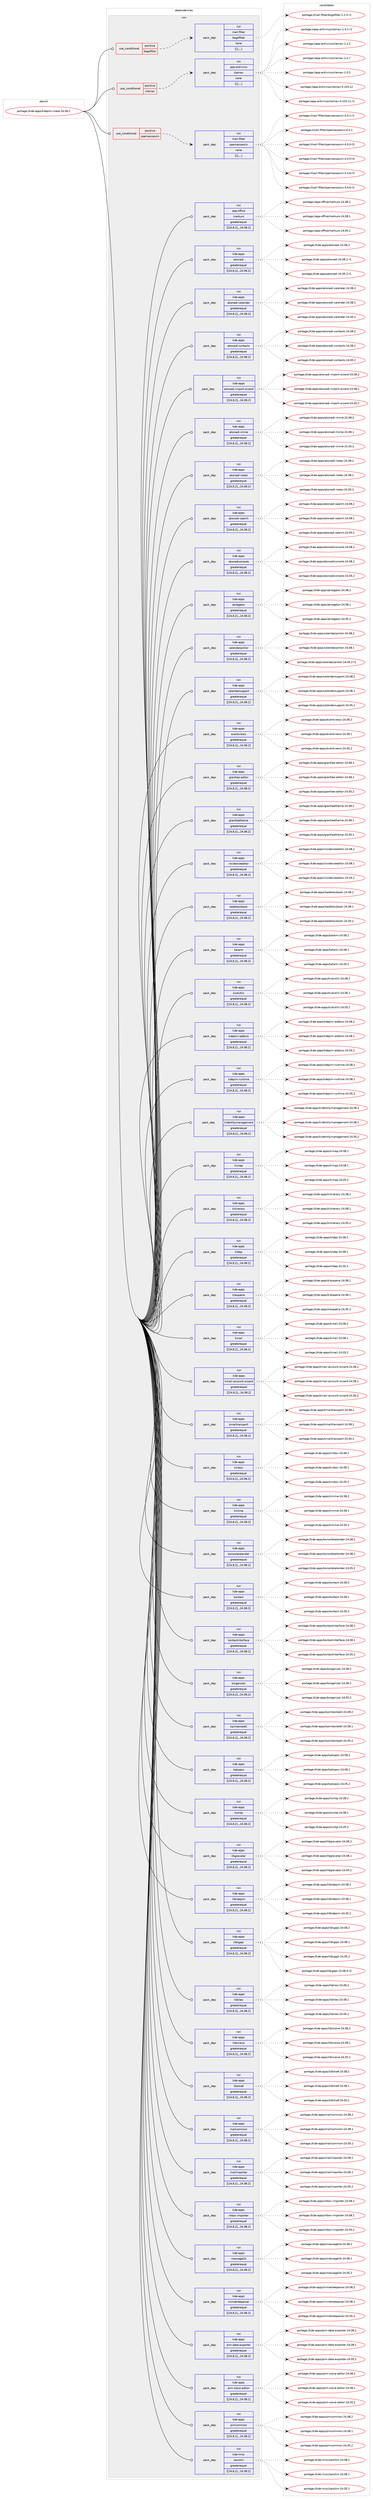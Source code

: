 digraph prolog {

# *************
# Graph options
# *************

newrank=true;
concentrate=true;
compound=true;
graph [rankdir=LR,fontname=Helvetica,fontsize=10,ranksep=1.5];#, ranksep=2.5, nodesep=0.2];
edge  [arrowhead=vee];
node  [fontname=Helvetica,fontsize=10];

# **********
# The ebuild
# **********

subgraph cluster_leftcol {
color=gray;
label=<<i>ebuild</i>>;
id [label="portage://kde-apps/kdepim-meta-24.08.2", color=red, width=4, href="../kde-apps/kdepim-meta-24.08.2.svg"];
}

# ****************
# The dependencies
# ****************

subgraph cluster_midcol {
color=gray;
label=<<i>dependencies</i>>;
subgraph cluster_compile {
fillcolor="#eeeeee";
style=filled;
label=<<i>compile</i>>;
}
subgraph cluster_compileandrun {
fillcolor="#eeeeee";
style=filled;
label=<<i>compile and run</i>>;
}
subgraph cluster_run {
fillcolor="#eeeeee";
style=filled;
label=<<i>run</i>>;
subgraph cond71996 {
dependency266192 [label=<<TABLE BORDER="0" CELLBORDER="1" CELLSPACING="0" CELLPADDING="4"><TR><TD ROWSPAN="3" CELLPADDING="10">use_conditional</TD></TR><TR><TD>positive</TD></TR><TR><TD>bogofilter</TD></TR></TABLE>>, shape=none, color=red];
subgraph pack192329 {
dependency266287 [label=<<TABLE BORDER="0" CELLBORDER="1" CELLSPACING="0" CELLPADDING="4" WIDTH="220"><TR><TD ROWSPAN="6" CELLPADDING="30">pack_dep</TD></TR><TR><TD WIDTH="110">run</TD></TR><TR><TD>mail-filter</TD></TR><TR><TD>bogofilter</TD></TR><TR><TD>none</TD></TR><TR><TD>[[],,,,]</TD></TR></TABLE>>, shape=none, color=blue];
}
dependency266192:e -> dependency266287:w [weight=20,style="dashed",arrowhead="vee"];
}
id:e -> dependency266192:w [weight=20,style="solid",arrowhead="odot"];
subgraph cond72025 {
dependency266398 [label=<<TABLE BORDER="0" CELLBORDER="1" CELLSPACING="0" CELLPADDING="4"><TR><TD ROWSPAN="3" CELLPADDING="10">use_conditional</TD></TR><TR><TD>positive</TD></TR><TR><TD>clamav</TD></TR></TABLE>>, shape=none, color=red];
subgraph pack192518 {
dependency266451 [label=<<TABLE BORDER="0" CELLBORDER="1" CELLSPACING="0" CELLPADDING="4" WIDTH="220"><TR><TD ROWSPAN="6" CELLPADDING="30">pack_dep</TD></TR><TR><TD WIDTH="110">run</TD></TR><TR><TD>app-antivirus</TD></TR><TR><TD>clamav</TD></TR><TR><TD>none</TD></TR><TR><TD>[[],,,,]</TD></TR></TABLE>>, shape=none, color=blue];
}
dependency266398:e -> dependency266451:w [weight=20,style="dashed",arrowhead="vee"];
}
id:e -> dependency266398:w [weight=20,style="solid",arrowhead="odot"];
subgraph cond72044 {
dependency266474 [label=<<TABLE BORDER="0" CELLBORDER="1" CELLSPACING="0" CELLPADDING="4"><TR><TD ROWSPAN="3" CELLPADDING="10">use_conditional</TD></TR><TR><TD>positive</TD></TR><TR><TD>spamassassin</TD></TR></TABLE>>, shape=none, color=red];
subgraph pack192560 {
dependency266517 [label=<<TABLE BORDER="0" CELLBORDER="1" CELLSPACING="0" CELLPADDING="4" WIDTH="220"><TR><TD ROWSPAN="6" CELLPADDING="30">pack_dep</TD></TR><TR><TD WIDTH="110">run</TD></TR><TR><TD>mail-filter</TD></TR><TR><TD>spamassassin</TD></TR><TR><TD>none</TD></TR><TR><TD>[[],,,,]</TD></TR></TABLE>>, shape=none, color=blue];
}
dependency266474:e -> dependency266517:w [weight=20,style="dashed",arrowhead="vee"];
}
id:e -> dependency266474:w [weight=20,style="solid",arrowhead="odot"];
subgraph pack192579 {
dependency266521 [label=<<TABLE BORDER="0" CELLBORDER="1" CELLSPACING="0" CELLPADDING="4" WIDTH="220"><TR><TD ROWSPAN="6" CELLPADDING="30">pack_dep</TD></TR><TR><TD WIDTH="110">run</TD></TR><TR><TD>app-office</TD></TR><TR><TD>merkuro</TD></TR><TR><TD>greaterequal</TD></TR><TR><TD>[[24,8,2],,,24.08.2]</TD></TR></TABLE>>, shape=none, color=blue];
}
id:e -> dependency266521:w [weight=20,style="solid",arrowhead="odot"];
subgraph pack192582 {
dependency266557 [label=<<TABLE BORDER="0" CELLBORDER="1" CELLSPACING="0" CELLPADDING="4" WIDTH="220"><TR><TD ROWSPAN="6" CELLPADDING="30">pack_dep</TD></TR><TR><TD WIDTH="110">run</TD></TR><TR><TD>kde-apps</TD></TR><TR><TD>akonadi</TD></TR><TR><TD>greaterequal</TD></TR><TR><TD>[[24,8,2],,,24.08.2]</TD></TR></TABLE>>, shape=none, color=blue];
}
id:e -> dependency266557:w [weight=20,style="solid",arrowhead="odot"];
subgraph pack192619 {
dependency266562 [label=<<TABLE BORDER="0" CELLBORDER="1" CELLSPACING="0" CELLPADDING="4" WIDTH="220"><TR><TD ROWSPAN="6" CELLPADDING="30">pack_dep</TD></TR><TR><TD WIDTH="110">run</TD></TR><TR><TD>kde-apps</TD></TR><TR><TD>akonadi-calendar</TD></TR><TR><TD>greaterequal</TD></TR><TR><TD>[[24,8,2],,,24.08.2]</TD></TR></TABLE>>, shape=none, color=blue];
}
id:e -> dependency266562:w [weight=20,style="solid",arrowhead="odot"];
subgraph pack192622 {
dependency266588 [label=<<TABLE BORDER="0" CELLBORDER="1" CELLSPACING="0" CELLPADDING="4" WIDTH="220"><TR><TD ROWSPAN="6" CELLPADDING="30">pack_dep</TD></TR><TR><TD WIDTH="110">run</TD></TR><TR><TD>kde-apps</TD></TR><TR><TD>akonadi-contacts</TD></TR><TR><TD>greaterequal</TD></TR><TR><TD>[[24,8,2],,,24.08.2]</TD></TR></TABLE>>, shape=none, color=blue];
}
id:e -> dependency266588:w [weight=20,style="solid",arrowhead="odot"];
subgraph pack192699 {
dependency266649 [label=<<TABLE BORDER="0" CELLBORDER="1" CELLSPACING="0" CELLPADDING="4" WIDTH="220"><TR><TD ROWSPAN="6" CELLPADDING="30">pack_dep</TD></TR><TR><TD WIDTH="110">run</TD></TR><TR><TD>kde-apps</TD></TR><TR><TD>akonadi-import-wizard</TD></TR><TR><TD>greaterequal</TD></TR><TR><TD>[[24,8,2],,,24.08.2]</TD></TR></TABLE>>, shape=none, color=blue];
}
id:e -> dependency266649:w [weight=20,style="solid",arrowhead="odot"];
subgraph pack192807 {
dependency266795 [label=<<TABLE BORDER="0" CELLBORDER="1" CELLSPACING="0" CELLPADDING="4" WIDTH="220"><TR><TD ROWSPAN="6" CELLPADDING="30">pack_dep</TD></TR><TR><TD WIDTH="110">run</TD></TR><TR><TD>kde-apps</TD></TR><TR><TD>akonadi-mime</TD></TR><TR><TD>greaterequal</TD></TR><TR><TD>[[24,8,2],,,24.08.2]</TD></TR></TABLE>>, shape=none, color=blue];
}
id:e -> dependency266795:w [weight=20,style="solid",arrowhead="odot"];
subgraph pack192862 {
dependency266849 [label=<<TABLE BORDER="0" CELLBORDER="1" CELLSPACING="0" CELLPADDING="4" WIDTH="220"><TR><TD ROWSPAN="6" CELLPADDING="30">pack_dep</TD></TR><TR><TD WIDTH="110">run</TD></TR><TR><TD>kde-apps</TD></TR><TR><TD>akonadi-notes</TD></TR><TR><TD>greaterequal</TD></TR><TR><TD>[[24,8,2],,,24.08.2]</TD></TR></TABLE>>, shape=none, color=blue];
}
id:e -> dependency266849:w [weight=20,style="solid",arrowhead="odot"];
subgraph pack192897 {
dependency266886 [label=<<TABLE BORDER="0" CELLBORDER="1" CELLSPACING="0" CELLPADDING="4" WIDTH="220"><TR><TD ROWSPAN="6" CELLPADDING="30">pack_dep</TD></TR><TR><TD WIDTH="110">run</TD></TR><TR><TD>kde-apps</TD></TR><TR><TD>akonadi-search</TD></TR><TR><TD>greaterequal</TD></TR><TR><TD>[[24,8,2],,,24.08.2]</TD></TR></TABLE>>, shape=none, color=blue];
}
id:e -> dependency266886:w [weight=20,style="solid",arrowhead="odot"];
subgraph pack192934 {
dependency266943 [label=<<TABLE BORDER="0" CELLBORDER="1" CELLSPACING="0" CELLPADDING="4" WIDTH="220"><TR><TD ROWSPAN="6" CELLPADDING="30">pack_dep</TD></TR><TR><TD WIDTH="110">run</TD></TR><TR><TD>kde-apps</TD></TR><TR><TD>akonadiconsole</TD></TR><TR><TD>greaterequal</TD></TR><TR><TD>[[24,8,2],,,24.08.2]</TD></TR></TABLE>>, shape=none, color=blue];
}
id:e -> dependency266943:w [weight=20,style="solid",arrowhead="odot"];
subgraph pack192986 {
dependency266980 [label=<<TABLE BORDER="0" CELLBORDER="1" CELLSPACING="0" CELLPADDING="4" WIDTH="220"><TR><TD ROWSPAN="6" CELLPADDING="30">pack_dep</TD></TR><TR><TD WIDTH="110">run</TD></TR><TR><TD>kde-apps</TD></TR><TR><TD>akregator</TD></TR><TR><TD>greaterequal</TD></TR><TR><TD>[[24,8,2],,,24.08.2]</TD></TR></TABLE>>, shape=none, color=blue];
}
id:e -> dependency266980:w [weight=20,style="solid",arrowhead="odot"];
subgraph pack193007 {
dependency266982 [label=<<TABLE BORDER="0" CELLBORDER="1" CELLSPACING="0" CELLPADDING="4" WIDTH="220"><TR><TD ROWSPAN="6" CELLPADDING="30">pack_dep</TD></TR><TR><TD WIDTH="110">run</TD></TR><TR><TD>kde-apps</TD></TR><TR><TD>calendarjanitor</TD></TR><TR><TD>greaterequal</TD></TR><TR><TD>[[24,8,2],,,24.08.2]</TD></TR></TABLE>>, shape=none, color=blue];
}
id:e -> dependency266982:w [weight=20,style="solid",arrowhead="odot"];
subgraph pack193029 {
dependency267058 [label=<<TABLE BORDER="0" CELLBORDER="1" CELLSPACING="0" CELLPADDING="4" WIDTH="220"><TR><TD ROWSPAN="6" CELLPADDING="30">pack_dep</TD></TR><TR><TD WIDTH="110">run</TD></TR><TR><TD>kde-apps</TD></TR><TR><TD>calendarsupport</TD></TR><TR><TD>greaterequal</TD></TR><TR><TD>[[24,8,2],,,24.08.2]</TD></TR></TABLE>>, shape=none, color=blue];
}
id:e -> dependency267058:w [weight=20,style="solid",arrowhead="odot"];
subgraph pack193079 {
dependency267078 [label=<<TABLE BORDER="0" CELLBORDER="1" CELLSPACING="0" CELLPADDING="4" WIDTH="220"><TR><TD ROWSPAN="6" CELLPADDING="30">pack_dep</TD></TR><TR><TD WIDTH="110">run</TD></TR><TR><TD>kde-apps</TD></TR><TR><TD>eventviews</TD></TR><TR><TD>greaterequal</TD></TR><TR><TD>[[24,8,2],,,24.08.2]</TD></TR></TABLE>>, shape=none, color=blue];
}
id:e -> dependency267078:w [weight=20,style="solid",arrowhead="odot"];
subgraph pack193148 {
dependency267174 [label=<<TABLE BORDER="0" CELLBORDER="1" CELLSPACING="0" CELLPADDING="4" WIDTH="220"><TR><TD ROWSPAN="6" CELLPADDING="30">pack_dep</TD></TR><TR><TD WIDTH="110">run</TD></TR><TR><TD>kde-apps</TD></TR><TR><TD>grantlee-editor</TD></TR><TR><TD>greaterequal</TD></TR><TR><TD>[[24,8,2],,,24.08.2]</TD></TR></TABLE>>, shape=none, color=blue];
}
id:e -> dependency267174:w [weight=20,style="solid",arrowhead="odot"];
subgraph pack193191 {
dependency267180 [label=<<TABLE BORDER="0" CELLBORDER="1" CELLSPACING="0" CELLPADDING="4" WIDTH="220"><TR><TD ROWSPAN="6" CELLPADDING="30">pack_dep</TD></TR><TR><TD WIDTH="110">run</TD></TR><TR><TD>kde-apps</TD></TR><TR><TD>grantleetheme</TD></TR><TR><TD>greaterequal</TD></TR><TR><TD>[[24,8,2],,,24.08.2]</TD></TR></TABLE>>, shape=none, color=blue];
}
id:e -> dependency267180:w [weight=20,style="solid",arrowhead="odot"];
subgraph pack193209 {
dependency267193 [label=<<TABLE BORDER="0" CELLBORDER="1" CELLSPACING="0" CELLPADDING="4" WIDTH="220"><TR><TD ROWSPAN="6" CELLPADDING="30">pack_dep</TD></TR><TR><TD WIDTH="110">run</TD></TR><TR><TD>kde-apps</TD></TR><TR><TD>incidenceeditor</TD></TR><TR><TD>greaterequal</TD></TR><TR><TD>[[24,8,2],,,24.08.2]</TD></TR></TABLE>>, shape=none, color=blue];
}
id:e -> dependency267193:w [weight=20,style="solid",arrowhead="odot"];
subgraph pack193211 {
dependency267251 [label=<<TABLE BORDER="0" CELLBORDER="1" CELLSPACING="0" CELLPADDING="4" WIDTH="220"><TR><TD ROWSPAN="6" CELLPADDING="30">pack_dep</TD></TR><TR><TD WIDTH="110">run</TD></TR><TR><TD>kde-apps</TD></TR><TR><TD>kaddressbook</TD></TR><TR><TD>greaterequal</TD></TR><TR><TD>[[24,8,2],,,24.08.2]</TD></TR></TABLE>>, shape=none, color=blue];
}
id:e -> dependency267251:w [weight=20,style="solid",arrowhead="odot"];
subgraph pack193265 {
dependency267257 [label=<<TABLE BORDER="0" CELLBORDER="1" CELLSPACING="0" CELLPADDING="4" WIDTH="220"><TR><TD ROWSPAN="6" CELLPADDING="30">pack_dep</TD></TR><TR><TD WIDTH="110">run</TD></TR><TR><TD>kde-apps</TD></TR><TR><TD>kalarm</TD></TR><TR><TD>greaterequal</TD></TR><TR><TD>[[24,8,2],,,24.08.2]</TD></TR></TABLE>>, shape=none, color=blue];
}
id:e -> dependency267257:w [weight=20,style="solid",arrowhead="odot"];
subgraph pack193292 {
dependency267308 [label=<<TABLE BORDER="0" CELLBORDER="1" CELLSPACING="0" CELLPADDING="4" WIDTH="220"><TR><TD ROWSPAN="6" CELLPADDING="30">pack_dep</TD></TR><TR><TD WIDTH="110">run</TD></TR><TR><TD>kde-apps</TD></TR><TR><TD>kcalutils</TD></TR><TR><TD>greaterequal</TD></TR><TR><TD>[[24,8,2],,,24.08.2]</TD></TR></TABLE>>, shape=none, color=blue];
}
id:e -> dependency267308:w [weight=20,style="solid",arrowhead="odot"];
subgraph pack193331 {
dependency267342 [label=<<TABLE BORDER="0" CELLBORDER="1" CELLSPACING="0" CELLPADDING="4" WIDTH="220"><TR><TD ROWSPAN="6" CELLPADDING="30">pack_dep</TD></TR><TR><TD WIDTH="110">run</TD></TR><TR><TD>kde-apps</TD></TR><TR><TD>kdepim-addons</TD></TR><TR><TD>greaterequal</TD></TR><TR><TD>[[24,8,2],,,24.08.2]</TD></TR></TABLE>>, shape=none, color=blue];
}
id:e -> dependency267342:w [weight=20,style="solid",arrowhead="odot"];
subgraph pack193346 {
dependency267348 [label=<<TABLE BORDER="0" CELLBORDER="1" CELLSPACING="0" CELLPADDING="4" WIDTH="220"><TR><TD ROWSPAN="6" CELLPADDING="30">pack_dep</TD></TR><TR><TD WIDTH="110">run</TD></TR><TR><TD>kde-apps</TD></TR><TR><TD>kdepim-runtime</TD></TR><TR><TD>greaterequal</TD></TR><TR><TD>[[24,8,2],,,24.08.2]</TD></TR></TABLE>>, shape=none, color=blue];
}
id:e -> dependency267348:w [weight=20,style="solid",arrowhead="odot"];
subgraph pack193417 {
dependency267431 [label=<<TABLE BORDER="0" CELLBORDER="1" CELLSPACING="0" CELLPADDING="4" WIDTH="220"><TR><TD ROWSPAN="6" CELLPADDING="30">pack_dep</TD></TR><TR><TD WIDTH="110">run</TD></TR><TR><TD>kde-apps</TD></TR><TR><TD>kidentitymanagement</TD></TR><TR><TD>greaterequal</TD></TR><TR><TD>[[24,8,2],,,24.08.2]</TD></TR></TABLE>>, shape=none, color=blue];
}
id:e -> dependency267431:w [weight=20,style="solid",arrowhead="odot"];
subgraph pack193440 {
dependency267455 [label=<<TABLE BORDER="0" CELLBORDER="1" CELLSPACING="0" CELLPADDING="4" WIDTH="220"><TR><TD ROWSPAN="6" CELLPADDING="30">pack_dep</TD></TR><TR><TD WIDTH="110">run</TD></TR><TR><TD>kde-apps</TD></TR><TR><TD>kimap</TD></TR><TR><TD>greaterequal</TD></TR><TR><TD>[[24,8,2],,,24.08.2]</TD></TR></TABLE>>, shape=none, color=blue];
}
id:e -> dependency267455:w [weight=20,style="solid",arrowhead="odot"];
subgraph pack193459 {
dependency267502 [label=<<TABLE BORDER="0" CELLBORDER="1" CELLSPACING="0" CELLPADDING="4" WIDTH="220"><TR><TD ROWSPAN="6" CELLPADDING="30">pack_dep</TD></TR><TR><TD WIDTH="110">run</TD></TR><TR><TD>kde-apps</TD></TR><TR><TD>kitinerary</TD></TR><TR><TD>greaterequal</TD></TR><TR><TD>[[24,8,2],,,24.08.2]</TD></TR></TABLE>>, shape=none, color=blue];
}
id:e -> dependency267502:w [weight=20,style="solid",arrowhead="odot"];
subgraph pack193504 {
dependency267508 [label=<<TABLE BORDER="0" CELLBORDER="1" CELLSPACING="0" CELLPADDING="4" WIDTH="220"><TR><TD ROWSPAN="6" CELLPADDING="30">pack_dep</TD></TR><TR><TD WIDTH="110">run</TD></TR><TR><TD>kde-apps</TD></TR><TR><TD>kldap</TD></TR><TR><TD>greaterequal</TD></TR><TR><TD>[[24,8,2],,,24.08.2]</TD></TR></TABLE>>, shape=none, color=blue];
}
id:e -> dependency267508:w [weight=20,style="solid",arrowhead="odot"];
subgraph pack193608 {
dependency267620 [label=<<TABLE BORDER="0" CELLBORDER="1" CELLSPACING="0" CELLPADDING="4" WIDTH="220"><TR><TD ROWSPAN="6" CELLPADDING="30">pack_dep</TD></TR><TR><TD WIDTH="110">run</TD></TR><TR><TD>kde-apps</TD></TR><TR><TD>kleopatra</TD></TR><TR><TD>greaterequal</TD></TR><TR><TD>[[24,8,2],,,24.08.2]</TD></TR></TABLE>>, shape=none, color=blue];
}
id:e -> dependency267620:w [weight=20,style="solid",arrowhead="odot"];
subgraph pack193631 {
dependency267646 [label=<<TABLE BORDER="0" CELLBORDER="1" CELLSPACING="0" CELLPADDING="4" WIDTH="220"><TR><TD ROWSPAN="6" CELLPADDING="30">pack_dep</TD></TR><TR><TD WIDTH="110">run</TD></TR><TR><TD>kde-apps</TD></TR><TR><TD>kmail</TD></TR><TR><TD>greaterequal</TD></TR><TR><TD>[[24,8,2],,,24.08.2]</TD></TR></TABLE>>, shape=none, color=blue];
}
id:e -> dependency267646:w [weight=20,style="solid",arrowhead="odot"];
subgraph pack193659 {
dependency267765 [label=<<TABLE BORDER="0" CELLBORDER="1" CELLSPACING="0" CELLPADDING="4" WIDTH="220"><TR><TD ROWSPAN="6" CELLPADDING="30">pack_dep</TD></TR><TR><TD WIDTH="110">run</TD></TR><TR><TD>kde-apps</TD></TR><TR><TD>kmail-account-wizard</TD></TR><TR><TD>greaterequal</TD></TR><TR><TD>[[24,8,2],,,24.08.2]</TD></TR></TABLE>>, shape=none, color=blue];
}
id:e -> dependency267765:w [weight=20,style="solid",arrowhead="odot"];
subgraph pack193770 {
dependency267792 [label=<<TABLE BORDER="0" CELLBORDER="1" CELLSPACING="0" CELLPADDING="4" WIDTH="220"><TR><TD ROWSPAN="6" CELLPADDING="30">pack_dep</TD></TR><TR><TD WIDTH="110">run</TD></TR><TR><TD>kde-apps</TD></TR><TR><TD>kmailtransport</TD></TR><TR><TD>greaterequal</TD></TR><TR><TD>[[24,8,2],,,24.08.2]</TD></TR></TABLE>>, shape=none, color=blue];
}
id:e -> dependency267792:w [weight=20,style="solid",arrowhead="odot"];
subgraph pack193802 {
dependency267863 [label=<<TABLE BORDER="0" CELLBORDER="1" CELLSPACING="0" CELLPADDING="4" WIDTH="220"><TR><TD ROWSPAN="6" CELLPADDING="30">pack_dep</TD></TR><TR><TD WIDTH="110">run</TD></TR><TR><TD>kde-apps</TD></TR><TR><TD>kmbox</TD></TR><TR><TD>greaterequal</TD></TR><TR><TD>[[24,8,2],,,24.08.2]</TD></TR></TABLE>>, shape=none, color=blue];
}
id:e -> dependency267863:w [weight=20,style="solid",arrowhead="odot"];
subgraph pack193858 {
dependency267877 [label=<<TABLE BORDER="0" CELLBORDER="1" CELLSPACING="0" CELLPADDING="4" WIDTH="220"><TR><TD ROWSPAN="6" CELLPADDING="30">pack_dep</TD></TR><TR><TD WIDTH="110">run</TD></TR><TR><TD>kde-apps</TD></TR><TR><TD>kmime</TD></TR><TR><TD>greaterequal</TD></TR><TR><TD>[[24,8,2],,,24.08.2]</TD></TR></TABLE>>, shape=none, color=blue];
}
id:e -> dependency267877:w [weight=20,style="solid",arrowhead="odot"];
subgraph pack193880 {
dependency267999 [label=<<TABLE BORDER="0" CELLBORDER="1" CELLSPACING="0" CELLPADDING="4" WIDTH="220"><TR><TD ROWSPAN="6" CELLPADDING="30">pack_dep</TD></TR><TR><TD WIDTH="110">run</TD></TR><TR><TD>kde-apps</TD></TR><TR><TD>konsolekalendar</TD></TR><TR><TD>greaterequal</TD></TR><TR><TD>[[24,8,2],,,24.08.2]</TD></TR></TABLE>>, shape=none, color=blue];
}
id:e -> dependency267999:w [weight=20,style="solid",arrowhead="odot"];
subgraph pack194015 {
dependency268041 [label=<<TABLE BORDER="0" CELLBORDER="1" CELLSPACING="0" CELLPADDING="4" WIDTH="220"><TR><TD ROWSPAN="6" CELLPADDING="30">pack_dep</TD></TR><TR><TD WIDTH="110">run</TD></TR><TR><TD>kde-apps</TD></TR><TR><TD>kontact</TD></TR><TR><TD>greaterequal</TD></TR><TR><TD>[[24,8,2],,,24.08.2]</TD></TR></TABLE>>, shape=none, color=blue];
}
id:e -> dependency268041:w [weight=20,style="solid",arrowhead="odot"];
subgraph pack194017 {
dependency268073 [label=<<TABLE BORDER="0" CELLBORDER="1" CELLSPACING="0" CELLPADDING="4" WIDTH="220"><TR><TD ROWSPAN="6" CELLPADDING="30">pack_dep</TD></TR><TR><TD WIDTH="110">run</TD></TR><TR><TD>kde-apps</TD></TR><TR><TD>kontactinterface</TD></TR><TR><TD>greaterequal</TD></TR><TR><TD>[[24,8,2],,,24.08.2]</TD></TR></TABLE>>, shape=none, color=blue];
}
id:e -> dependency268073:w [weight=20,style="solid",arrowhead="odot"];
subgraph pack194047 {
dependency268079 [label=<<TABLE BORDER="0" CELLBORDER="1" CELLSPACING="0" CELLPADDING="4" WIDTH="220"><TR><TD ROWSPAN="6" CELLPADDING="30">pack_dep</TD></TR><TR><TD WIDTH="110">run</TD></TR><TR><TD>kde-apps</TD></TR><TR><TD>korganizer</TD></TR><TR><TD>greaterequal</TD></TR><TR><TD>[[24,8,2],,,24.08.2]</TD></TR></TABLE>>, shape=none, color=blue];
}
id:e -> dependency268079:w [weight=20,style="solid",arrowhead="odot"];
subgraph pack194094 {
dependency268212 [label=<<TABLE BORDER="0" CELLBORDER="1" CELLSPACING="0" CELLPADDING="4" WIDTH="220"><TR><TD ROWSPAN="6" CELLPADDING="30">pack_dep</TD></TR><TR><TD WIDTH="110">run</TD></TR><TR><TD>kde-apps</TD></TR><TR><TD>kpimtextedit</TD></TR><TR><TD>greaterequal</TD></TR><TR><TD>[[24,8,2],,,24.08.2]</TD></TR></TABLE>>, shape=none, color=blue];
}
id:e -> dependency268212:w [weight=20,style="solid",arrowhead="odot"];
subgraph pack194216 {
dependency268257 [label=<<TABLE BORDER="0" CELLBORDER="1" CELLSPACING="0" CELLPADDING="4" WIDTH="220"><TR><TD ROWSPAN="6" CELLPADDING="30">pack_dep</TD></TR><TR><TD WIDTH="110">run</TD></TR><TR><TD>kde-apps</TD></TR><TR><TD>kpkpass</TD></TR><TR><TD>greaterequal</TD></TR><TR><TD>[[24,8,2],,,24.08.2]</TD></TR></TABLE>>, shape=none, color=blue];
}
id:e -> dependency268257:w [weight=20,style="solid",arrowhead="odot"];
subgraph pack194221 {
dependency268315 [label=<<TABLE BORDER="0" CELLBORDER="1" CELLSPACING="0" CELLPADDING="4" WIDTH="220"><TR><TD ROWSPAN="6" CELLPADDING="30">pack_dep</TD></TR><TR><TD WIDTH="110">run</TD></TR><TR><TD>kde-apps</TD></TR><TR><TD>ksmtp</TD></TR><TR><TD>greaterequal</TD></TR><TR><TD>[[24,8,2],,,24.08.2]</TD></TR></TABLE>>, shape=none, color=blue];
}
id:e -> dependency268315:w [weight=20,style="solid",arrowhead="odot"];
subgraph pack194295 {
dependency268338 [label=<<TABLE BORDER="0" CELLBORDER="1" CELLSPACING="0" CELLPADDING="4" WIDTH="220"><TR><TD ROWSPAN="6" CELLPADDING="30">pack_dep</TD></TR><TR><TD WIDTH="110">run</TD></TR><TR><TD>kde-apps</TD></TR><TR><TD>libgravatar</TD></TR><TR><TD>greaterequal</TD></TR><TR><TD>[[24,8,2],,,24.08.2]</TD></TR></TABLE>>, shape=none, color=blue];
}
id:e -> dependency268338:w [weight=20,style="solid",arrowhead="odot"];
subgraph pack194298 {
dependency268342 [label=<<TABLE BORDER="0" CELLBORDER="1" CELLSPACING="0" CELLPADDING="4" WIDTH="220"><TR><TD ROWSPAN="6" CELLPADDING="30">pack_dep</TD></TR><TR><TD WIDTH="110">run</TD></TR><TR><TD>kde-apps</TD></TR><TR><TD>libkdepim</TD></TR><TR><TD>greaterequal</TD></TR><TR><TD>[[24,8,2],,,24.08.2]</TD></TR></TABLE>>, shape=none, color=blue];
}
id:e -> dependency268342:w [weight=20,style="solid",arrowhead="odot"];
subgraph pack194301 {
dependency268362 [label=<<TABLE BORDER="0" CELLBORDER="1" CELLSPACING="0" CELLPADDING="4" WIDTH="220"><TR><TD ROWSPAN="6" CELLPADDING="30">pack_dep</TD></TR><TR><TD WIDTH="110">run</TD></TR><TR><TD>kde-apps</TD></TR><TR><TD>libkgapi</TD></TR><TR><TD>greaterequal</TD></TR><TR><TD>[[24,8,2],,,24.08.2]</TD></TR></TABLE>>, shape=none, color=blue];
}
id:e -> dependency268362:w [weight=20,style="solid",arrowhead="odot"];
subgraph pack194382 {
dependency268455 [label=<<TABLE BORDER="0" CELLBORDER="1" CELLSPACING="0" CELLPADDING="4" WIDTH="220"><TR><TD ROWSPAN="6" CELLPADDING="30">pack_dep</TD></TR><TR><TD WIDTH="110">run</TD></TR><TR><TD>kde-apps</TD></TR><TR><TD>libkleo</TD></TR><TR><TD>greaterequal</TD></TR><TR><TD>[[24,8,2],,,24.08.2]</TD></TR></TABLE>>, shape=none, color=blue];
}
id:e -> dependency268455:w [weight=20,style="solid",arrowhead="odot"];
subgraph pack194465 {
dependency268596 [label=<<TABLE BORDER="0" CELLBORDER="1" CELLSPACING="0" CELLPADDING="4" WIDTH="220"><TR><TD ROWSPAN="6" CELLPADDING="30">pack_dep</TD></TR><TR><TD WIDTH="110">run</TD></TR><TR><TD>kde-apps</TD></TR><TR><TD>libksieve</TD></TR><TR><TD>greaterequal</TD></TR><TR><TD>[[24,8,2],,,24.08.2]</TD></TR></TABLE>>, shape=none, color=blue];
}
id:e -> dependency268596:w [weight=20,style="solid",arrowhead="odot"];
subgraph pack194579 {
dependency268673 [label=<<TABLE BORDER="0" CELLBORDER="1" CELLSPACING="0" CELLPADDING="4" WIDTH="220"><TR><TD ROWSPAN="6" CELLPADDING="30">pack_dep</TD></TR><TR><TD WIDTH="110">run</TD></TR><TR><TD>kde-apps</TD></TR><TR><TD>libktnef</TD></TR><TR><TD>greaterequal</TD></TR><TR><TD>[[24,8,2],,,24.08.2]</TD></TR></TABLE>>, shape=none, color=blue];
}
id:e -> dependency268673:w [weight=20,style="solid",arrowhead="odot"];
subgraph pack194668 {
dependency268742 [label=<<TABLE BORDER="0" CELLBORDER="1" CELLSPACING="0" CELLPADDING="4" WIDTH="220"><TR><TD ROWSPAN="6" CELLPADDING="30">pack_dep</TD></TR><TR><TD WIDTH="110">run</TD></TR><TR><TD>kde-apps</TD></TR><TR><TD>mailcommon</TD></TR><TR><TD>greaterequal</TD></TR><TR><TD>[[24,8,2],,,24.08.2]</TD></TR></TABLE>>, shape=none, color=blue];
}
id:e -> dependency268742:w [weight=20,style="solid",arrowhead="odot"];
subgraph pack194672 {
dependency268762 [label=<<TABLE BORDER="0" CELLBORDER="1" CELLSPACING="0" CELLPADDING="4" WIDTH="220"><TR><TD ROWSPAN="6" CELLPADDING="30">pack_dep</TD></TR><TR><TD WIDTH="110">run</TD></TR><TR><TD>kde-apps</TD></TR><TR><TD>mailimporter</TD></TR><TR><TD>greaterequal</TD></TR><TR><TD>[[24,8,2],,,24.08.2]</TD></TR></TABLE>>, shape=none, color=blue];
}
id:e -> dependency268762:w [weight=20,style="solid",arrowhead="odot"];
subgraph pack194688 {
dependency268764 [label=<<TABLE BORDER="0" CELLBORDER="1" CELLSPACING="0" CELLPADDING="4" WIDTH="220"><TR><TD ROWSPAN="6" CELLPADDING="30">pack_dep</TD></TR><TR><TD WIDTH="110">run</TD></TR><TR><TD>kde-apps</TD></TR><TR><TD>mbox-importer</TD></TR><TR><TD>greaterequal</TD></TR><TR><TD>[[24,8,2],,,24.08.2]</TD></TR></TABLE>>, shape=none, color=blue];
}
id:e -> dependency268764:w [weight=20,style="solid",arrowhead="odot"];
subgraph pack194702 {
dependency268803 [label=<<TABLE BORDER="0" CELLBORDER="1" CELLSPACING="0" CELLPADDING="4" WIDTH="220"><TR><TD ROWSPAN="6" CELLPADDING="30">pack_dep</TD></TR><TR><TD WIDTH="110">run</TD></TR><TR><TD>kde-apps</TD></TR><TR><TD>messagelib</TD></TR><TR><TD>greaterequal</TD></TR><TR><TD>[[24,8,2],,,24.08.2]</TD></TR></TABLE>>, shape=none, color=blue];
}
id:e -> dependency268803:w [weight=20,style="solid",arrowhead="odot"];
subgraph pack194727 {
dependency268828 [label=<<TABLE BORDER="0" CELLBORDER="1" CELLSPACING="0" CELLPADDING="4" WIDTH="220"><TR><TD ROWSPAN="6" CELLPADDING="30">pack_dep</TD></TR><TR><TD WIDTH="110">run</TD></TR><TR><TD>kde-apps</TD></TR><TR><TD>mimetreeparser</TD></TR><TR><TD>greaterequal</TD></TR><TR><TD>[[24,8,2],,,24.08.2]</TD></TR></TABLE>>, shape=none, color=blue];
}
id:e -> dependency268828:w [weight=20,style="solid",arrowhead="odot"];
subgraph pack194750 {
dependency268868 [label=<<TABLE BORDER="0" CELLBORDER="1" CELLSPACING="0" CELLPADDING="4" WIDTH="220"><TR><TD ROWSPAN="6" CELLPADDING="30">pack_dep</TD></TR><TR><TD WIDTH="110">run</TD></TR><TR><TD>kde-apps</TD></TR><TR><TD>pim-data-exporter</TD></TR><TR><TD>greaterequal</TD></TR><TR><TD>[[24,8,2],,,24.08.2]</TD></TR></TABLE>>, shape=none, color=blue];
}
id:e -> dependency268868:w [weight=20,style="solid",arrowhead="odot"];
subgraph pack194798 {
dependency268888 [label=<<TABLE BORDER="0" CELLBORDER="1" CELLSPACING="0" CELLPADDING="4" WIDTH="220"><TR><TD ROWSPAN="6" CELLPADDING="30">pack_dep</TD></TR><TR><TD WIDTH="110">run</TD></TR><TR><TD>kde-apps</TD></TR><TR><TD>pim-sieve-editor</TD></TR><TR><TD>greaterequal</TD></TR><TR><TD>[[24,8,2],,,24.08.2]</TD></TR></TABLE>>, shape=none, color=blue];
}
id:e -> dependency268888:w [weight=20,style="solid",arrowhead="odot"];
subgraph pack194801 {
dependency268891 [label=<<TABLE BORDER="0" CELLBORDER="1" CELLSPACING="0" CELLPADDING="4" WIDTH="220"><TR><TD ROWSPAN="6" CELLPADDING="30">pack_dep</TD></TR><TR><TD WIDTH="110">run</TD></TR><TR><TD>kde-apps</TD></TR><TR><TD>pimcommon</TD></TR><TR><TD>greaterequal</TD></TR><TR><TD>[[24,8,2],,,24.08.2]</TD></TR></TABLE>>, shape=none, color=blue];
}
id:e -> dependency268891:w [weight=20,style="solid",arrowhead="odot"];
subgraph pack194804 {
dependency268913 [label=<<TABLE BORDER="0" CELLBORDER="1" CELLSPACING="0" CELLPADDING="4" WIDTH="220"><TR><TD ROWSPAN="6" CELLPADDING="30">pack_dep</TD></TR><TR><TD WIDTH="110">run</TD></TR><TR><TD>kde-misc</TD></TR><TR><TD>zanshin</TD></TR><TR><TD>greaterequal</TD></TR><TR><TD>[[24,8,2],,,24.08.2]</TD></TR></TABLE>>, shape=none, color=blue];
}
id:e -> dependency268913:w [weight=20,style="solid",arrowhead="odot"];
}
}

# **************
# The candidates
# **************

subgraph cluster_choices {
rank=same;
color=gray;
label=<<i>candidates</i>>;

subgraph choice193356 {
color=black;
nodesep=1;
choice109971051084510210510811610111447981111031111021051081161011144549465046534511449 [label="portage://mail-filter/bogofilter-1.2.5-r1", color=red, width=4,href="../mail-filter/bogofilter-1.2.5-r1.svg"];
dependency266287:e -> choice109971051084510210510811610111447981111031111021051081161011144549465046534511449:w [style=dotted,weight="100"];
}
subgraph choice193384 {
color=black;
nodesep=1;
choice971121124597110116105118105114117115479910897109971184549465246494511449 [label="portage://app-antivirus/clamav-1.4.1-r1", color=red, width=4,href="../app-antivirus/clamav-1.4.1-r1.svg"];
choice97112112459711011610511810511411711547991089710997118454946504650 [label="portage://app-antivirus/clamav-1.2.2", color=red, width=4,href="../app-antivirus/clamav-1.2.2.svg"];
choice97112112459711011610511810511411711547991089710997118454946484655 [label="portage://app-antivirus/clamav-1.0.7", color=red, width=4,href="../app-antivirus/clamav-1.0.7.svg"];
choice97112112459711011610511810511411711547991089710997118454946484653 [label="portage://app-antivirus/clamav-1.0.5", color=red, width=4,href="../app-antivirus/clamav-1.0.5.svg"];
choice97112112459711011610511810511411711547991089710997118454846494851464950 [label="portage://app-antivirus/clamav-0.103.12", color=red, width=4,href="../app-antivirus/clamav-0.103.12.svg"];
choice971121124597110116105118105114117115479910897109971184548464948514649494511449 [label="portage://app-antivirus/clamav-0.103.11-r1", color=red, width=4,href="../app-antivirus/clamav-0.103.11-r1.svg"];
dependency266451:e -> choice971121124597110116105118105114117115479910897109971184549465246494511449:w [style=dotted,weight="100"];
dependency266451:e -> choice97112112459711011610511810511411711547991089710997118454946504650:w [style=dotted,weight="100"];
dependency266451:e -> choice97112112459711011610511810511411711547991089710997118454946484655:w [style=dotted,weight="100"];
dependency266451:e -> choice97112112459711011610511810511411711547991089710997118454946484653:w [style=dotted,weight="100"];
dependency266451:e -> choice97112112459711011610511810511411711547991089710997118454846494851464950:w [style=dotted,weight="100"];
dependency266451:e -> choice971121124597110116105118105114117115479910897109971184548464948514649494511449:w [style=dotted,weight="100"];
}
subgraph choice193393 {
color=black;
nodesep=1;
choice1099710510845102105108116101114471151129710997115115971151151051104552464846494511449 [label="portage://mail-filter/spamassassin-4.0.1-r1", color=red, width=4,href="../mail-filter/spamassassin-4.0.1-r1.svg"];
choice109971051084510210510811610111447115112971099711511597115115105110455246484649 [label="portage://mail-filter/spamassassin-4.0.1", color=red, width=4,href="../mail-filter/spamassassin-4.0.1.svg"];
choice1099710510845102105108116101114471151129710997115115971151151051104552464846484511453 [label="portage://mail-filter/spamassassin-4.0.0-r5", color=red, width=4,href="../mail-filter/spamassassin-4.0.0-r5.svg"];
choice1099710510845102105108116101114471151129710997115115971151151051104552464846484511452 [label="portage://mail-filter/spamassassin-4.0.0-r4", color=red, width=4,href="../mail-filter/spamassassin-4.0.0-r4.svg"];
choice1099710510845102105108116101114471151129710997115115971151151051104551465246544511451 [label="portage://mail-filter/spamassassin-3.4.6-r3", color=red, width=4,href="../mail-filter/spamassassin-3.4.6-r3.svg"];
choice1099710510845102105108116101114471151129710997115115971151151051104551465246544511450 [label="portage://mail-filter/spamassassin-3.4.6-r2", color=red, width=4,href="../mail-filter/spamassassin-3.4.6-r2.svg"];
dependency266517:e -> choice1099710510845102105108116101114471151129710997115115971151151051104552464846494511449:w [style=dotted,weight="100"];
dependency266517:e -> choice109971051084510210510811610111447115112971099711511597115115105110455246484649:w [style=dotted,weight="100"];
dependency266517:e -> choice1099710510845102105108116101114471151129710997115115971151151051104552464846484511453:w [style=dotted,weight="100"];
dependency266517:e -> choice1099710510845102105108116101114471151129710997115115971151151051104552464846484511452:w [style=dotted,weight="100"];
dependency266517:e -> choice1099710510845102105108116101114471151129710997115115971151151051104551465246544511451:w [style=dotted,weight="100"];
dependency266517:e -> choice1099710510845102105108116101114471151129710997115115971151151051104551465246544511450:w [style=dotted,weight="100"];
}
subgraph choice193426 {
color=black;
nodesep=1;
choice971121124511110210210599101471091011141071171141114550524648564650 [label="portage://app-office/merkuro-24.08.2", color=red, width=4,href="../app-office/merkuro-24.08.2.svg"];
choice971121124511110210210599101471091011141071171141114550524648564649 [label="portage://app-office/merkuro-24.08.1", color=red, width=4,href="../app-office/merkuro-24.08.1.svg"];
choice971121124511110210210599101471091011141071171141114550524648534650 [label="portage://app-office/merkuro-24.05.2", color=red, width=4,href="../app-office/merkuro-24.05.2.svg"];
dependency266521:e -> choice971121124511110210210599101471091011141071171141114550524648564650:w [style=dotted,weight="100"];
dependency266521:e -> choice971121124511110210210599101471091011141071171141114550524648564649:w [style=dotted,weight="100"];
dependency266521:e -> choice971121124511110210210599101471091011141071171141114550524648534650:w [style=dotted,weight="100"];
}
subgraph choice193430 {
color=black;
nodesep=1;
choice10710010145971121121154797107111110971001054550524648564650 [label="portage://kde-apps/akonadi-24.08.2", color=red, width=4,href="../kde-apps/akonadi-24.08.2.svg"];
choice107100101459711211211547971071111109710010545505246485646494511449 [label="portage://kde-apps/akonadi-24.08.1-r1", color=red, width=4,href="../kde-apps/akonadi-24.08.1-r1.svg"];
choice107100101459711211211547971071111109710010545505246485346504511449 [label="portage://kde-apps/akonadi-24.05.2-r1", color=red, width=4,href="../kde-apps/akonadi-24.05.2-r1.svg"];
dependency266557:e -> choice10710010145971121121154797107111110971001054550524648564650:w [style=dotted,weight="100"];
dependency266557:e -> choice107100101459711211211547971071111109710010545505246485646494511449:w [style=dotted,weight="100"];
dependency266557:e -> choice107100101459711211211547971071111109710010545505246485346504511449:w [style=dotted,weight="100"];
}
subgraph choice193468 {
color=black;
nodesep=1;
choice1071001014597112112115479710711111097100105459997108101110100971144550524648564650 [label="portage://kde-apps/akonadi-calendar-24.08.2", color=red, width=4,href="../kde-apps/akonadi-calendar-24.08.2.svg"];
choice1071001014597112112115479710711111097100105459997108101110100971144550524648564649 [label="portage://kde-apps/akonadi-calendar-24.08.1", color=red, width=4,href="../kde-apps/akonadi-calendar-24.08.1.svg"];
choice1071001014597112112115479710711111097100105459997108101110100971144550524648534650 [label="portage://kde-apps/akonadi-calendar-24.05.2", color=red, width=4,href="../kde-apps/akonadi-calendar-24.05.2.svg"];
dependency266562:e -> choice1071001014597112112115479710711111097100105459997108101110100971144550524648564650:w [style=dotted,weight="100"];
dependency266562:e -> choice1071001014597112112115479710711111097100105459997108101110100971144550524648564649:w [style=dotted,weight="100"];
dependency266562:e -> choice1071001014597112112115479710711111097100105459997108101110100971144550524648534650:w [style=dotted,weight="100"];
}
subgraph choice193470 {
color=black;
nodesep=1;
choice1071001014597112112115479710711111097100105459911111011697991161154550524648564650 [label="portage://kde-apps/akonadi-contacts-24.08.2", color=red, width=4,href="../kde-apps/akonadi-contacts-24.08.2.svg"];
choice1071001014597112112115479710711111097100105459911111011697991161154550524648564649 [label="portage://kde-apps/akonadi-contacts-24.08.1", color=red, width=4,href="../kde-apps/akonadi-contacts-24.08.1.svg"];
choice1071001014597112112115479710711111097100105459911111011697991161154550524648534650 [label="portage://kde-apps/akonadi-contacts-24.05.2", color=red, width=4,href="../kde-apps/akonadi-contacts-24.05.2.svg"];
dependency266588:e -> choice1071001014597112112115479710711111097100105459911111011697991161154550524648564650:w [style=dotted,weight="100"];
dependency266588:e -> choice1071001014597112112115479710711111097100105459911111011697991161154550524648564649:w [style=dotted,weight="100"];
dependency266588:e -> choice1071001014597112112115479710711111097100105459911111011697991161154550524648534650:w [style=dotted,weight="100"];
}
subgraph choice193474 {
color=black;
nodesep=1;
choice10710010145971121121154797107111110971001054510510911211111411645119105122971141004550524648564650 [label="portage://kde-apps/akonadi-import-wizard-24.08.2", color=red, width=4,href="../kde-apps/akonadi-import-wizard-24.08.2.svg"];
choice10710010145971121121154797107111110971001054510510911211111411645119105122971141004550524648564649 [label="portage://kde-apps/akonadi-import-wizard-24.08.1", color=red, width=4,href="../kde-apps/akonadi-import-wizard-24.08.1.svg"];
choice10710010145971121121154797107111110971001054510510911211111411645119105122971141004550524648534650 [label="portage://kde-apps/akonadi-import-wizard-24.05.2", color=red, width=4,href="../kde-apps/akonadi-import-wizard-24.05.2.svg"];
dependency266649:e -> choice10710010145971121121154797107111110971001054510510911211111411645119105122971141004550524648564650:w [style=dotted,weight="100"];
dependency266649:e -> choice10710010145971121121154797107111110971001054510510911211111411645119105122971141004550524648564649:w [style=dotted,weight="100"];
dependency266649:e -> choice10710010145971121121154797107111110971001054510510911211111411645119105122971141004550524648534650:w [style=dotted,weight="100"];
}
subgraph choice193513 {
color=black;
nodesep=1;
choice1071001014597112112115479710711111097100105451091051091014550524648564650 [label="portage://kde-apps/akonadi-mime-24.08.2", color=red, width=4,href="../kde-apps/akonadi-mime-24.08.2.svg"];
choice1071001014597112112115479710711111097100105451091051091014550524648564649 [label="portage://kde-apps/akonadi-mime-24.08.1", color=red, width=4,href="../kde-apps/akonadi-mime-24.08.1.svg"];
choice1071001014597112112115479710711111097100105451091051091014550524648534650 [label="portage://kde-apps/akonadi-mime-24.05.2", color=red, width=4,href="../kde-apps/akonadi-mime-24.05.2.svg"];
dependency266795:e -> choice1071001014597112112115479710711111097100105451091051091014550524648564650:w [style=dotted,weight="100"];
dependency266795:e -> choice1071001014597112112115479710711111097100105451091051091014550524648564649:w [style=dotted,weight="100"];
dependency266795:e -> choice1071001014597112112115479710711111097100105451091051091014550524648534650:w [style=dotted,weight="100"];
}
subgraph choice193536 {
color=black;
nodesep=1;
choice1071001014597112112115479710711111097100105451101111161011154550524648564650 [label="portage://kde-apps/akonadi-notes-24.08.2", color=red, width=4,href="../kde-apps/akonadi-notes-24.08.2.svg"];
choice1071001014597112112115479710711111097100105451101111161011154550524648564649 [label="portage://kde-apps/akonadi-notes-24.08.1", color=red, width=4,href="../kde-apps/akonadi-notes-24.08.1.svg"];
choice1071001014597112112115479710711111097100105451101111161011154550524648534650 [label="portage://kde-apps/akonadi-notes-24.05.2", color=red, width=4,href="../kde-apps/akonadi-notes-24.05.2.svg"];
dependency266849:e -> choice1071001014597112112115479710711111097100105451101111161011154550524648564650:w [style=dotted,weight="100"];
dependency266849:e -> choice1071001014597112112115479710711111097100105451101111161011154550524648564649:w [style=dotted,weight="100"];
dependency266849:e -> choice1071001014597112112115479710711111097100105451101111161011154550524648534650:w [style=dotted,weight="100"];
}
subgraph choice193539 {
color=black;
nodesep=1;
choice10710010145971121121154797107111110971001054511510197114991044550524648564650 [label="portage://kde-apps/akonadi-search-24.08.2", color=red, width=4,href="../kde-apps/akonadi-search-24.08.2.svg"];
choice10710010145971121121154797107111110971001054511510197114991044550524648564649 [label="portage://kde-apps/akonadi-search-24.08.1", color=red, width=4,href="../kde-apps/akonadi-search-24.08.1.svg"];
choice10710010145971121121154797107111110971001054511510197114991044550524648534650 [label="portage://kde-apps/akonadi-search-24.05.2", color=red, width=4,href="../kde-apps/akonadi-search-24.05.2.svg"];
dependency266886:e -> choice10710010145971121121154797107111110971001054511510197114991044550524648564650:w [style=dotted,weight="100"];
dependency266886:e -> choice10710010145971121121154797107111110971001054511510197114991044550524648564649:w [style=dotted,weight="100"];
dependency266886:e -> choice10710010145971121121154797107111110971001054511510197114991044550524648534650:w [style=dotted,weight="100"];
}
subgraph choice193545 {
color=black;
nodesep=1;
choice1071001014597112112115479710711111097100105991111101151111081014550524648564650 [label="portage://kde-apps/akonadiconsole-24.08.2", color=red, width=4,href="../kde-apps/akonadiconsole-24.08.2.svg"];
choice1071001014597112112115479710711111097100105991111101151111081014550524648564649 [label="portage://kde-apps/akonadiconsole-24.08.1", color=red, width=4,href="../kde-apps/akonadiconsole-24.08.1.svg"];
choice1071001014597112112115479710711111097100105991111101151111081014550524648534650 [label="portage://kde-apps/akonadiconsole-24.05.2", color=red, width=4,href="../kde-apps/akonadiconsole-24.05.2.svg"];
dependency266943:e -> choice1071001014597112112115479710711111097100105991111101151111081014550524648564650:w [style=dotted,weight="100"];
dependency266943:e -> choice1071001014597112112115479710711111097100105991111101151111081014550524648564649:w [style=dotted,weight="100"];
dependency266943:e -> choice1071001014597112112115479710711111097100105991111101151111081014550524648534650:w [style=dotted,weight="100"];
}
subgraph choice193552 {
color=black;
nodesep=1;
choice10710010145971121121154797107114101103971161111144550524648564650 [label="portage://kde-apps/akregator-24.08.2", color=red, width=4,href="../kde-apps/akregator-24.08.2.svg"];
choice10710010145971121121154797107114101103971161111144550524648564649 [label="portage://kde-apps/akregator-24.08.1", color=red, width=4,href="../kde-apps/akregator-24.08.1.svg"];
choice10710010145971121121154797107114101103971161111144550524648534650 [label="portage://kde-apps/akregator-24.05.2", color=red, width=4,href="../kde-apps/akregator-24.05.2.svg"];
dependency266980:e -> choice10710010145971121121154797107114101103971161111144550524648564650:w [style=dotted,weight="100"];
dependency266980:e -> choice10710010145971121121154797107114101103971161111144550524648564649:w [style=dotted,weight="100"];
dependency266980:e -> choice10710010145971121121154797107114101103971161111144550524648534650:w [style=dotted,weight="100"];
}
subgraph choice193568 {
color=black;
nodesep=1;
choice107100101459711211211547999710810111010097114106971101051161111144550524648564650 [label="portage://kde-apps/calendarjanitor-24.08.2", color=red, width=4,href="../kde-apps/calendarjanitor-24.08.2.svg"];
choice107100101459711211211547999710810111010097114106971101051161111144550524648564649 [label="portage://kde-apps/calendarjanitor-24.08.1", color=red, width=4,href="../kde-apps/calendarjanitor-24.08.1.svg"];
choice1071001014597112112115479997108101110100971141069711010511611111445505246485346504511449 [label="portage://kde-apps/calendarjanitor-24.05.2-r1", color=red, width=4,href="../kde-apps/calendarjanitor-24.05.2-r1.svg"];
dependency266982:e -> choice107100101459711211211547999710810111010097114106971101051161111144550524648564650:w [style=dotted,weight="100"];
dependency266982:e -> choice107100101459711211211547999710810111010097114106971101051161111144550524648564649:w [style=dotted,weight="100"];
dependency266982:e -> choice1071001014597112112115479997108101110100971141069711010511611111445505246485346504511449:w [style=dotted,weight="100"];
}
subgraph choice193572 {
color=black;
nodesep=1;
choice1071001014597112112115479997108101110100971141151171121121111141164550524648564650 [label="portage://kde-apps/calendarsupport-24.08.2", color=red, width=4,href="../kde-apps/calendarsupport-24.08.2.svg"];
choice1071001014597112112115479997108101110100971141151171121121111141164550524648564649 [label="portage://kde-apps/calendarsupport-24.08.1", color=red, width=4,href="../kde-apps/calendarsupport-24.08.1.svg"];
choice1071001014597112112115479997108101110100971141151171121121111141164550524648534650 [label="portage://kde-apps/calendarsupport-24.05.2", color=red, width=4,href="../kde-apps/calendarsupport-24.05.2.svg"];
dependency267058:e -> choice1071001014597112112115479997108101110100971141151171121121111141164550524648564650:w [style=dotted,weight="100"];
dependency267058:e -> choice1071001014597112112115479997108101110100971141151171121121111141164550524648564649:w [style=dotted,weight="100"];
dependency267058:e -> choice1071001014597112112115479997108101110100971141151171121121111141164550524648534650:w [style=dotted,weight="100"];
}
subgraph choice193587 {
color=black;
nodesep=1;
choice1071001014597112112115471011181011101161181051011191154550524648564650 [label="portage://kde-apps/eventviews-24.08.2", color=red, width=4,href="../kde-apps/eventviews-24.08.2.svg"];
choice1071001014597112112115471011181011101161181051011191154550524648564649 [label="portage://kde-apps/eventviews-24.08.1", color=red, width=4,href="../kde-apps/eventviews-24.08.1.svg"];
choice1071001014597112112115471011181011101161181051011191154550524648534650 [label="portage://kde-apps/eventviews-24.05.2", color=red, width=4,href="../kde-apps/eventviews-24.05.2.svg"];
dependency267078:e -> choice1071001014597112112115471011181011101161181051011191154550524648564650:w [style=dotted,weight="100"];
dependency267078:e -> choice1071001014597112112115471011181011101161181051011191154550524648564649:w [style=dotted,weight="100"];
dependency267078:e -> choice1071001014597112112115471011181011101161181051011191154550524648534650:w [style=dotted,weight="100"];
}
subgraph choice193594 {
color=black;
nodesep=1;
choice10710010145971121121154710311497110116108101101451011001051161111144550524648564650 [label="portage://kde-apps/grantlee-editor-24.08.2", color=red, width=4,href="../kde-apps/grantlee-editor-24.08.2.svg"];
choice10710010145971121121154710311497110116108101101451011001051161111144550524648564649 [label="portage://kde-apps/grantlee-editor-24.08.1", color=red, width=4,href="../kde-apps/grantlee-editor-24.08.1.svg"];
choice10710010145971121121154710311497110116108101101451011001051161111144550524648534650 [label="portage://kde-apps/grantlee-editor-24.05.2", color=red, width=4,href="../kde-apps/grantlee-editor-24.05.2.svg"];
dependency267174:e -> choice10710010145971121121154710311497110116108101101451011001051161111144550524648564650:w [style=dotted,weight="100"];
dependency267174:e -> choice10710010145971121121154710311497110116108101101451011001051161111144550524648564649:w [style=dotted,weight="100"];
dependency267174:e -> choice10710010145971121121154710311497110116108101101451011001051161111144550524648534650:w [style=dotted,weight="100"];
}
subgraph choice193610 {
color=black;
nodesep=1;
choice107100101459711211211547103114971101161081011011161041011091014550524648564650 [label="portage://kde-apps/grantleetheme-24.08.2", color=red, width=4,href="../kde-apps/grantleetheme-24.08.2.svg"];
choice107100101459711211211547103114971101161081011011161041011091014550524648564649 [label="portage://kde-apps/grantleetheme-24.08.1", color=red, width=4,href="../kde-apps/grantleetheme-24.08.1.svg"];
choice107100101459711211211547103114971101161081011011161041011091014550524648534650 [label="portage://kde-apps/grantleetheme-24.05.2", color=red, width=4,href="../kde-apps/grantleetheme-24.05.2.svg"];
dependency267180:e -> choice107100101459711211211547103114971101161081011011161041011091014550524648564650:w [style=dotted,weight="100"];
dependency267180:e -> choice107100101459711211211547103114971101161081011011161041011091014550524648564649:w [style=dotted,weight="100"];
dependency267180:e -> choice107100101459711211211547103114971101161081011011161041011091014550524648534650:w [style=dotted,weight="100"];
}
subgraph choice193636 {
color=black;
nodesep=1;
choice10710010145971121121154710511099105100101110991011011001051161111144550524648564650 [label="portage://kde-apps/incidenceeditor-24.08.2", color=red, width=4,href="../kde-apps/incidenceeditor-24.08.2.svg"];
choice10710010145971121121154710511099105100101110991011011001051161111144550524648564649 [label="portage://kde-apps/incidenceeditor-24.08.1", color=red, width=4,href="../kde-apps/incidenceeditor-24.08.1.svg"];
choice10710010145971121121154710511099105100101110991011011001051161111144550524648534650 [label="portage://kde-apps/incidenceeditor-24.05.2", color=red, width=4,href="../kde-apps/incidenceeditor-24.05.2.svg"];
dependency267193:e -> choice10710010145971121121154710511099105100101110991011011001051161111144550524648564650:w [style=dotted,weight="100"];
dependency267193:e -> choice10710010145971121121154710511099105100101110991011011001051161111144550524648564649:w [style=dotted,weight="100"];
dependency267193:e -> choice10710010145971121121154710511099105100101110991011011001051161111144550524648534650:w [style=dotted,weight="100"];
}
subgraph choice193662 {
color=black;
nodesep=1;
choice10710010145971121121154710797100100114101115115981111111074550524648564650 [label="portage://kde-apps/kaddressbook-24.08.2", color=red, width=4,href="../kde-apps/kaddressbook-24.08.2.svg"];
choice10710010145971121121154710797100100114101115115981111111074550524648564649 [label="portage://kde-apps/kaddressbook-24.08.1", color=red, width=4,href="../kde-apps/kaddressbook-24.08.1.svg"];
choice10710010145971121121154710797100100114101115115981111111074550524648534650 [label="portage://kde-apps/kaddressbook-24.05.2", color=red, width=4,href="../kde-apps/kaddressbook-24.05.2.svg"];
dependency267251:e -> choice10710010145971121121154710797100100114101115115981111111074550524648564650:w [style=dotted,weight="100"];
dependency267251:e -> choice10710010145971121121154710797100100114101115115981111111074550524648564649:w [style=dotted,weight="100"];
dependency267251:e -> choice10710010145971121121154710797100100114101115115981111111074550524648534650:w [style=dotted,weight="100"];
}
subgraph choice193664 {
color=black;
nodesep=1;
choice10710010145971121121154710797108971141094550524648564650 [label="portage://kde-apps/kalarm-24.08.2", color=red, width=4,href="../kde-apps/kalarm-24.08.2.svg"];
choice10710010145971121121154710797108971141094550524648564649 [label="portage://kde-apps/kalarm-24.08.1", color=red, width=4,href="../kde-apps/kalarm-24.08.1.svg"];
choice10710010145971121121154710797108971141094550524648534650 [label="portage://kde-apps/kalarm-24.05.2", color=red, width=4,href="../kde-apps/kalarm-24.05.2.svg"];
dependency267257:e -> choice10710010145971121121154710797108971141094550524648564650:w [style=dotted,weight="100"];
dependency267257:e -> choice10710010145971121121154710797108971141094550524648564649:w [style=dotted,weight="100"];
dependency267257:e -> choice10710010145971121121154710797108971141094550524648534650:w [style=dotted,weight="100"];
}
subgraph choice193678 {
color=black;
nodesep=1;
choice10710010145971121121154710799971081171161051081154550524648564650 [label="portage://kde-apps/kcalutils-24.08.2", color=red, width=4,href="../kde-apps/kcalutils-24.08.2.svg"];
choice10710010145971121121154710799971081171161051081154550524648564649 [label="portage://kde-apps/kcalutils-24.08.1", color=red, width=4,href="../kde-apps/kcalutils-24.08.1.svg"];
choice10710010145971121121154710799971081171161051081154550524648534650 [label="portage://kde-apps/kcalutils-24.05.2", color=red, width=4,href="../kde-apps/kcalutils-24.05.2.svg"];
dependency267308:e -> choice10710010145971121121154710799971081171161051081154550524648564650:w [style=dotted,weight="100"];
dependency267308:e -> choice10710010145971121121154710799971081171161051081154550524648564649:w [style=dotted,weight="100"];
dependency267308:e -> choice10710010145971121121154710799971081171161051081154550524648534650:w [style=dotted,weight="100"];
}
subgraph choice193698 {
color=black;
nodesep=1;
choice10710010145971121121154710710010111210510945971001001111101154550524648564650 [label="portage://kde-apps/kdepim-addons-24.08.2", color=red, width=4,href="../kde-apps/kdepim-addons-24.08.2.svg"];
choice10710010145971121121154710710010111210510945971001001111101154550524648564649 [label="portage://kde-apps/kdepim-addons-24.08.1", color=red, width=4,href="../kde-apps/kdepim-addons-24.08.1.svg"];
choice10710010145971121121154710710010111210510945971001001111101154550524648534650 [label="portage://kde-apps/kdepim-addons-24.05.2", color=red, width=4,href="../kde-apps/kdepim-addons-24.05.2.svg"];
dependency267342:e -> choice10710010145971121121154710710010111210510945971001001111101154550524648564650:w [style=dotted,weight="100"];
dependency267342:e -> choice10710010145971121121154710710010111210510945971001001111101154550524648564649:w [style=dotted,weight="100"];
dependency267342:e -> choice10710010145971121121154710710010111210510945971001001111101154550524648534650:w [style=dotted,weight="100"];
}
subgraph choice193705 {
color=black;
nodesep=1;
choice107100101459711211211547107100101112105109451141171101161051091014550524648564650 [label="portage://kde-apps/kdepim-runtime-24.08.2", color=red, width=4,href="../kde-apps/kdepim-runtime-24.08.2.svg"];
choice107100101459711211211547107100101112105109451141171101161051091014550524648564649 [label="portage://kde-apps/kdepim-runtime-24.08.1", color=red, width=4,href="../kde-apps/kdepim-runtime-24.08.1.svg"];
choice107100101459711211211547107100101112105109451141171101161051091014550524648534650 [label="portage://kde-apps/kdepim-runtime-24.05.2", color=red, width=4,href="../kde-apps/kdepim-runtime-24.05.2.svg"];
dependency267348:e -> choice107100101459711211211547107100101112105109451141171101161051091014550524648564650:w [style=dotted,weight="100"];
dependency267348:e -> choice107100101459711211211547107100101112105109451141171101161051091014550524648564649:w [style=dotted,weight="100"];
dependency267348:e -> choice107100101459711211211547107100101112105109451141171101161051091014550524648534650:w [style=dotted,weight="100"];
}
subgraph choice193721 {
color=black;
nodesep=1;
choice10710010145971121121154710710510010111011610511612110997110971031011091011101164550524648564650 [label="portage://kde-apps/kidentitymanagement-24.08.2", color=red, width=4,href="../kde-apps/kidentitymanagement-24.08.2.svg"];
choice10710010145971121121154710710510010111011610511612110997110971031011091011101164550524648564649 [label="portage://kde-apps/kidentitymanagement-24.08.1", color=red, width=4,href="../kde-apps/kidentitymanagement-24.08.1.svg"];
choice10710010145971121121154710710510010111011610511612110997110971031011091011101164550524648534650 [label="portage://kde-apps/kidentitymanagement-24.05.2", color=red, width=4,href="../kde-apps/kidentitymanagement-24.05.2.svg"];
dependency267431:e -> choice10710010145971121121154710710510010111011610511612110997110971031011091011101164550524648564650:w [style=dotted,weight="100"];
dependency267431:e -> choice10710010145971121121154710710510010111011610511612110997110971031011091011101164550524648564649:w [style=dotted,weight="100"];
dependency267431:e -> choice10710010145971121121154710710510010111011610511612110997110971031011091011101164550524648534650:w [style=dotted,weight="100"];
}
subgraph choice193751 {
color=black;
nodesep=1;
choice107100101459711211211547107105109971124550524648564650 [label="portage://kde-apps/kimap-24.08.2", color=red, width=4,href="../kde-apps/kimap-24.08.2.svg"];
choice107100101459711211211547107105109971124550524648564649 [label="portage://kde-apps/kimap-24.08.1", color=red, width=4,href="../kde-apps/kimap-24.08.1.svg"];
choice107100101459711211211547107105109971124550524648534650 [label="portage://kde-apps/kimap-24.05.2", color=red, width=4,href="../kde-apps/kimap-24.05.2.svg"];
dependency267455:e -> choice107100101459711211211547107105109971124550524648564650:w [style=dotted,weight="100"];
dependency267455:e -> choice107100101459711211211547107105109971124550524648564649:w [style=dotted,weight="100"];
dependency267455:e -> choice107100101459711211211547107105109971124550524648534650:w [style=dotted,weight="100"];
}
subgraph choice193843 {
color=black;
nodesep=1;
choice107100101459711211211547107105116105110101114971141214550524648564650 [label="portage://kde-apps/kitinerary-24.08.2", color=red, width=4,href="../kde-apps/kitinerary-24.08.2.svg"];
choice107100101459711211211547107105116105110101114971141214550524648564649 [label="portage://kde-apps/kitinerary-24.08.1", color=red, width=4,href="../kde-apps/kitinerary-24.08.1.svg"];
choice107100101459711211211547107105116105110101114971141214550524648534650 [label="portage://kde-apps/kitinerary-24.05.2", color=red, width=4,href="../kde-apps/kitinerary-24.05.2.svg"];
dependency267502:e -> choice107100101459711211211547107105116105110101114971141214550524648564650:w [style=dotted,weight="100"];
dependency267502:e -> choice107100101459711211211547107105116105110101114971141214550524648564649:w [style=dotted,weight="100"];
dependency267502:e -> choice107100101459711211211547107105116105110101114971141214550524648534650:w [style=dotted,weight="100"];
}
subgraph choice193845 {
color=black;
nodesep=1;
choice107100101459711211211547107108100971124550524648564650 [label="portage://kde-apps/kldap-24.08.2", color=red, width=4,href="../kde-apps/kldap-24.08.2.svg"];
choice107100101459711211211547107108100971124550524648564649 [label="portage://kde-apps/kldap-24.08.1", color=red, width=4,href="../kde-apps/kldap-24.08.1.svg"];
choice107100101459711211211547107108100971124550524648534650 [label="portage://kde-apps/kldap-24.05.2", color=red, width=4,href="../kde-apps/kldap-24.05.2.svg"];
dependency267508:e -> choice107100101459711211211547107108100971124550524648564650:w [style=dotted,weight="100"];
dependency267508:e -> choice107100101459711211211547107108100971124550524648564649:w [style=dotted,weight="100"];
dependency267508:e -> choice107100101459711211211547107108100971124550524648534650:w [style=dotted,weight="100"];
}
subgraph choice193857 {
color=black;
nodesep=1;
choice10710010145971121121154710710810111111297116114974550524648564650 [label="portage://kde-apps/kleopatra-24.08.2", color=red, width=4,href="../kde-apps/kleopatra-24.08.2.svg"];
choice10710010145971121121154710710810111111297116114974550524648564649 [label="portage://kde-apps/kleopatra-24.08.1", color=red, width=4,href="../kde-apps/kleopatra-24.08.1.svg"];
choice10710010145971121121154710710810111111297116114974550524648534650 [label="portage://kde-apps/kleopatra-24.05.2", color=red, width=4,href="../kde-apps/kleopatra-24.05.2.svg"];
dependency267620:e -> choice10710010145971121121154710710810111111297116114974550524648564650:w [style=dotted,weight="100"];
dependency267620:e -> choice10710010145971121121154710710810111111297116114974550524648564649:w [style=dotted,weight="100"];
dependency267620:e -> choice10710010145971121121154710710810111111297116114974550524648534650:w [style=dotted,weight="100"];
}
subgraph choice193876 {
color=black;
nodesep=1;
choice107100101459711211211547107109971051084550524648564650 [label="portage://kde-apps/kmail-24.08.2", color=red, width=4,href="../kde-apps/kmail-24.08.2.svg"];
choice107100101459711211211547107109971051084550524648564649 [label="portage://kde-apps/kmail-24.08.1", color=red, width=4,href="../kde-apps/kmail-24.08.1.svg"];
choice107100101459711211211547107109971051084550524648534650 [label="portage://kde-apps/kmail-24.05.2", color=red, width=4,href="../kde-apps/kmail-24.05.2.svg"];
dependency267646:e -> choice107100101459711211211547107109971051084550524648564650:w [style=dotted,weight="100"];
dependency267646:e -> choice107100101459711211211547107109971051084550524648564649:w [style=dotted,weight="100"];
dependency267646:e -> choice107100101459711211211547107109971051084550524648534650:w [style=dotted,weight="100"];
}
subgraph choice193899 {
color=black;
nodesep=1;
choice107100101459711211211547107109971051084597999911111711011645119105122971141004550524648564650 [label="portage://kde-apps/kmail-account-wizard-24.08.2", color=red, width=4,href="../kde-apps/kmail-account-wizard-24.08.2.svg"];
choice107100101459711211211547107109971051084597999911111711011645119105122971141004550524648564649 [label="portage://kde-apps/kmail-account-wizard-24.08.1", color=red, width=4,href="../kde-apps/kmail-account-wizard-24.08.1.svg"];
choice107100101459711211211547107109971051084597999911111711011645119105122971141004550524648534650 [label="portage://kde-apps/kmail-account-wizard-24.05.2", color=red, width=4,href="../kde-apps/kmail-account-wizard-24.05.2.svg"];
dependency267765:e -> choice107100101459711211211547107109971051084597999911111711011645119105122971141004550524648564650:w [style=dotted,weight="100"];
dependency267765:e -> choice107100101459711211211547107109971051084597999911111711011645119105122971141004550524648564649:w [style=dotted,weight="100"];
dependency267765:e -> choice107100101459711211211547107109971051084597999911111711011645119105122971141004550524648534650:w [style=dotted,weight="100"];
}
subgraph choice194016 {
color=black;
nodesep=1;
choice10710010145971121121154710710997105108116114971101151121111141164550524648564650 [label="portage://kde-apps/kmailtransport-24.08.2", color=red, width=4,href="../kde-apps/kmailtransport-24.08.2.svg"];
choice10710010145971121121154710710997105108116114971101151121111141164550524648564649 [label="portage://kde-apps/kmailtransport-24.08.1", color=red, width=4,href="../kde-apps/kmailtransport-24.08.1.svg"];
choice10710010145971121121154710710997105108116114971101151121111141164550524648534650 [label="portage://kde-apps/kmailtransport-24.05.2", color=red, width=4,href="../kde-apps/kmailtransport-24.05.2.svg"];
dependency267792:e -> choice10710010145971121121154710710997105108116114971101151121111141164550524648564650:w [style=dotted,weight="100"];
dependency267792:e -> choice10710010145971121121154710710997105108116114971101151121111141164550524648564649:w [style=dotted,weight="100"];
dependency267792:e -> choice10710010145971121121154710710997105108116114971101151121111141164550524648534650:w [style=dotted,weight="100"];
}
subgraph choice194025 {
color=black;
nodesep=1;
choice107100101459711211211547107109981111204550524648564650 [label="portage://kde-apps/kmbox-24.08.2", color=red, width=4,href="../kde-apps/kmbox-24.08.2.svg"];
choice107100101459711211211547107109981111204550524648564649 [label="portage://kde-apps/kmbox-24.08.1", color=red, width=4,href="../kde-apps/kmbox-24.08.1.svg"];
choice107100101459711211211547107109981111204550524648534650 [label="portage://kde-apps/kmbox-24.05.2", color=red, width=4,href="../kde-apps/kmbox-24.05.2.svg"];
dependency267863:e -> choice107100101459711211211547107109981111204550524648564650:w [style=dotted,weight="100"];
dependency267863:e -> choice107100101459711211211547107109981111204550524648564649:w [style=dotted,weight="100"];
dependency267863:e -> choice107100101459711211211547107109981111204550524648534650:w [style=dotted,weight="100"];
}
subgraph choice194065 {
color=black;
nodesep=1;
choice1071001014597112112115471071091051091014550524648564650 [label="portage://kde-apps/kmime-24.08.2", color=red, width=4,href="../kde-apps/kmime-24.08.2.svg"];
choice1071001014597112112115471071091051091014550524648564649 [label="portage://kde-apps/kmime-24.08.1", color=red, width=4,href="../kde-apps/kmime-24.08.1.svg"];
choice1071001014597112112115471071091051091014550524648534650 [label="portage://kde-apps/kmime-24.05.2", color=red, width=4,href="../kde-apps/kmime-24.05.2.svg"];
dependency267877:e -> choice1071001014597112112115471071091051091014550524648564650:w [style=dotted,weight="100"];
dependency267877:e -> choice1071001014597112112115471071091051091014550524648564649:w [style=dotted,weight="100"];
dependency267877:e -> choice1071001014597112112115471071091051091014550524648534650:w [style=dotted,weight="100"];
}
subgraph choice194085 {
color=black;
nodesep=1;
choice10710010145971121121154710711111011511110810110797108101110100971144550524648564650 [label="portage://kde-apps/konsolekalendar-24.08.2", color=red, width=4,href="../kde-apps/konsolekalendar-24.08.2.svg"];
choice10710010145971121121154710711111011511110810110797108101110100971144550524648564649 [label="portage://kde-apps/konsolekalendar-24.08.1", color=red, width=4,href="../kde-apps/konsolekalendar-24.08.1.svg"];
choice10710010145971121121154710711111011511110810110797108101110100971144550524648534650 [label="portage://kde-apps/konsolekalendar-24.05.2", color=red, width=4,href="../kde-apps/konsolekalendar-24.05.2.svg"];
dependency267999:e -> choice10710010145971121121154710711111011511110810110797108101110100971144550524648564650:w [style=dotted,weight="100"];
dependency267999:e -> choice10710010145971121121154710711111011511110810110797108101110100971144550524648564649:w [style=dotted,weight="100"];
dependency267999:e -> choice10710010145971121121154710711111011511110810110797108101110100971144550524648534650:w [style=dotted,weight="100"];
}
subgraph choice194104 {
color=black;
nodesep=1;
choice10710010145971121121154710711111011697991164550524648564650 [label="portage://kde-apps/kontact-24.08.2", color=red, width=4,href="../kde-apps/kontact-24.08.2.svg"];
choice10710010145971121121154710711111011697991164550524648564649 [label="portage://kde-apps/kontact-24.08.1", color=red, width=4,href="../kde-apps/kontact-24.08.1.svg"];
choice10710010145971121121154710711111011697991164550524648534650 [label="portage://kde-apps/kontact-24.05.2", color=red, width=4,href="../kde-apps/kontact-24.05.2.svg"];
dependency268041:e -> choice10710010145971121121154710711111011697991164550524648564650:w [style=dotted,weight="100"];
dependency268041:e -> choice10710010145971121121154710711111011697991164550524648564649:w [style=dotted,weight="100"];
dependency268041:e -> choice10710010145971121121154710711111011697991164550524648534650:w [style=dotted,weight="100"];
}
subgraph choice194108 {
color=black;
nodesep=1;
choice107100101459711211211547107111110116979911610511011610111410297991014550524648564650 [label="portage://kde-apps/kontactinterface-24.08.2", color=red, width=4,href="../kde-apps/kontactinterface-24.08.2.svg"];
choice107100101459711211211547107111110116979911610511011610111410297991014550524648564649 [label="portage://kde-apps/kontactinterface-24.08.1", color=red, width=4,href="../kde-apps/kontactinterface-24.08.1.svg"];
choice107100101459711211211547107111110116979911610511011610111410297991014550524648534650 [label="portage://kde-apps/kontactinterface-24.05.2", color=red, width=4,href="../kde-apps/kontactinterface-24.05.2.svg"];
dependency268073:e -> choice107100101459711211211547107111110116979911610511011610111410297991014550524648564650:w [style=dotted,weight="100"];
dependency268073:e -> choice107100101459711211211547107111110116979911610511011610111410297991014550524648564649:w [style=dotted,weight="100"];
dependency268073:e -> choice107100101459711211211547107111110116979911610511011610111410297991014550524648534650:w [style=dotted,weight="100"];
}
subgraph choice194124 {
color=black;
nodesep=1;
choice107100101459711211211547107111114103971101051221011144550524648564650 [label="portage://kde-apps/korganizer-24.08.2", color=red, width=4,href="../kde-apps/korganizer-24.08.2.svg"];
choice107100101459711211211547107111114103971101051221011144550524648564649 [label="portage://kde-apps/korganizer-24.08.1", color=red, width=4,href="../kde-apps/korganizer-24.08.1.svg"];
choice107100101459711211211547107111114103971101051221011144550524648534650 [label="portage://kde-apps/korganizer-24.05.2", color=red, width=4,href="../kde-apps/korganizer-24.05.2.svg"];
dependency268079:e -> choice107100101459711211211547107111114103971101051221011144550524648564650:w [style=dotted,weight="100"];
dependency268079:e -> choice107100101459711211211547107111114103971101051221011144550524648564649:w [style=dotted,weight="100"];
dependency268079:e -> choice107100101459711211211547107111114103971101051221011144550524648534650:w [style=dotted,weight="100"];
}
subgraph choice194150 {
color=black;
nodesep=1;
choice1071001014597112112115471071121051091161011201161011001051164550524648564650 [label="portage://kde-apps/kpimtextedit-24.08.2", color=red, width=4,href="../kde-apps/kpimtextedit-24.08.2.svg"];
choice1071001014597112112115471071121051091161011201161011001051164550524648564649 [label="portage://kde-apps/kpimtextedit-24.08.1", color=red, width=4,href="../kde-apps/kpimtextedit-24.08.1.svg"];
choice1071001014597112112115471071121051091161011201161011001051164550524648534650 [label="portage://kde-apps/kpimtextedit-24.05.2", color=red, width=4,href="../kde-apps/kpimtextedit-24.05.2.svg"];
dependency268212:e -> choice1071001014597112112115471071121051091161011201161011001051164550524648564650:w [style=dotted,weight="100"];
dependency268212:e -> choice1071001014597112112115471071121051091161011201161011001051164550524648564649:w [style=dotted,weight="100"];
dependency268212:e -> choice1071001014597112112115471071121051091161011201161011001051164550524648534650:w [style=dotted,weight="100"];
}
subgraph choice194154 {
color=black;
nodesep=1;
choice107100101459711211211547107112107112971151154550524648564650 [label="portage://kde-apps/kpkpass-24.08.2", color=red, width=4,href="../kde-apps/kpkpass-24.08.2.svg"];
choice107100101459711211211547107112107112971151154550524648564649 [label="portage://kde-apps/kpkpass-24.08.1", color=red, width=4,href="../kde-apps/kpkpass-24.08.1.svg"];
choice107100101459711211211547107112107112971151154550524648534650 [label="portage://kde-apps/kpkpass-24.05.2", color=red, width=4,href="../kde-apps/kpkpass-24.05.2.svg"];
dependency268257:e -> choice107100101459711211211547107112107112971151154550524648564650:w [style=dotted,weight="100"];
dependency268257:e -> choice107100101459711211211547107112107112971151154550524648564649:w [style=dotted,weight="100"];
dependency268257:e -> choice107100101459711211211547107112107112971151154550524648534650:w [style=dotted,weight="100"];
}
subgraph choice194156 {
color=black;
nodesep=1;
choice1071001014597112112115471071151091161124550524648564650 [label="portage://kde-apps/ksmtp-24.08.2", color=red, width=4,href="../kde-apps/ksmtp-24.08.2.svg"];
choice1071001014597112112115471071151091161124550524648564649 [label="portage://kde-apps/ksmtp-24.08.1", color=red, width=4,href="../kde-apps/ksmtp-24.08.1.svg"];
choice1071001014597112112115471071151091161124550524648534650 [label="portage://kde-apps/ksmtp-24.05.2", color=red, width=4,href="../kde-apps/ksmtp-24.05.2.svg"];
dependency268315:e -> choice1071001014597112112115471071151091161124550524648564650:w [style=dotted,weight="100"];
dependency268315:e -> choice1071001014597112112115471071151091161124550524648564649:w [style=dotted,weight="100"];
dependency268315:e -> choice1071001014597112112115471071151091161124550524648534650:w [style=dotted,weight="100"];
}
subgraph choice194162 {
color=black;
nodesep=1;
choice107100101459711211211547108105981031149711897116971144550524648564650 [label="portage://kde-apps/libgravatar-24.08.2", color=red, width=4,href="../kde-apps/libgravatar-24.08.2.svg"];
choice107100101459711211211547108105981031149711897116971144550524648564649 [label="portage://kde-apps/libgravatar-24.08.1", color=red, width=4,href="../kde-apps/libgravatar-24.08.1.svg"];
choice107100101459711211211547108105981031149711897116971144550524648534650 [label="portage://kde-apps/libgravatar-24.05.2", color=red, width=4,href="../kde-apps/libgravatar-24.05.2.svg"];
dependency268338:e -> choice107100101459711211211547108105981031149711897116971144550524648564650:w [style=dotted,weight="100"];
dependency268338:e -> choice107100101459711211211547108105981031149711897116971144550524648564649:w [style=dotted,weight="100"];
dependency268338:e -> choice107100101459711211211547108105981031149711897116971144550524648534650:w [style=dotted,weight="100"];
}
subgraph choice194178 {
color=black;
nodesep=1;
choice107100101459711211211547108105981071001011121051094550524648564650 [label="portage://kde-apps/libkdepim-24.08.2", color=red, width=4,href="../kde-apps/libkdepim-24.08.2.svg"];
choice107100101459711211211547108105981071001011121051094550524648564649 [label="portage://kde-apps/libkdepim-24.08.1", color=red, width=4,href="../kde-apps/libkdepim-24.08.1.svg"];
choice107100101459711211211547108105981071001011121051094550524648534650 [label="portage://kde-apps/libkdepim-24.05.2", color=red, width=4,href="../kde-apps/libkdepim-24.05.2.svg"];
dependency268342:e -> choice107100101459711211211547108105981071001011121051094550524648564650:w [style=dotted,weight="100"];
dependency268342:e -> choice107100101459711211211547108105981071001011121051094550524648564649:w [style=dotted,weight="100"];
dependency268342:e -> choice107100101459711211211547108105981071001011121051094550524648534650:w [style=dotted,weight="100"];
}
subgraph choice194201 {
color=black;
nodesep=1;
choice10710010145971121121154710810598107103971121054550524648564650 [label="portage://kde-apps/libkgapi-24.08.2", color=red, width=4,href="../kde-apps/libkgapi-24.08.2.svg"];
choice10710010145971121121154710810598107103971121054550524648564649 [label="portage://kde-apps/libkgapi-24.08.1", color=red, width=4,href="../kde-apps/libkgapi-24.08.1.svg"];
choice10710010145971121121154710810598107103971121054550524648534650 [label="portage://kde-apps/libkgapi-24.05.2", color=red, width=4,href="../kde-apps/libkgapi-24.05.2.svg"];
choice107100101459711211211547108105981071039711210545505146485646534511450 [label="portage://kde-apps/libkgapi-23.08.5-r2", color=red, width=4,href="../kde-apps/libkgapi-23.08.5-r2.svg"];
dependency268362:e -> choice10710010145971121121154710810598107103971121054550524648564650:w [style=dotted,weight="100"];
dependency268362:e -> choice10710010145971121121154710810598107103971121054550524648564649:w [style=dotted,weight="100"];
dependency268362:e -> choice10710010145971121121154710810598107103971121054550524648534650:w [style=dotted,weight="100"];
dependency268362:e -> choice107100101459711211211547108105981071039711210545505146485646534511450:w [style=dotted,weight="100"];
}
subgraph choice194207 {
color=black;
nodesep=1;
choice107100101459711211211547108105981071081011114550524648564650 [label="portage://kde-apps/libkleo-24.08.2", color=red, width=4,href="../kde-apps/libkleo-24.08.2.svg"];
choice107100101459711211211547108105981071081011114550524648564649 [label="portage://kde-apps/libkleo-24.08.1", color=red, width=4,href="../kde-apps/libkleo-24.08.1.svg"];
choice107100101459711211211547108105981071081011114550524648534650 [label="portage://kde-apps/libkleo-24.05.2", color=red, width=4,href="../kde-apps/libkleo-24.05.2.svg"];
dependency268455:e -> choice107100101459711211211547108105981071081011114550524648564650:w [style=dotted,weight="100"];
dependency268455:e -> choice107100101459711211211547108105981071081011114550524648564649:w [style=dotted,weight="100"];
dependency268455:e -> choice107100101459711211211547108105981071081011114550524648534650:w [style=dotted,weight="100"];
}
subgraph choice194226 {
color=black;
nodesep=1;
choice107100101459711211211547108105981071151051011181014550524648564650 [label="portage://kde-apps/libksieve-24.08.2", color=red, width=4,href="../kde-apps/libksieve-24.08.2.svg"];
choice107100101459711211211547108105981071151051011181014550524648564649 [label="portage://kde-apps/libksieve-24.08.1", color=red, width=4,href="../kde-apps/libksieve-24.08.1.svg"];
choice107100101459711211211547108105981071151051011181014550524648534650 [label="portage://kde-apps/libksieve-24.05.2", color=red, width=4,href="../kde-apps/libksieve-24.05.2.svg"];
dependency268596:e -> choice107100101459711211211547108105981071151051011181014550524648564650:w [style=dotted,weight="100"];
dependency268596:e -> choice107100101459711211211547108105981071151051011181014550524648564649:w [style=dotted,weight="100"];
dependency268596:e -> choice107100101459711211211547108105981071151051011181014550524648534650:w [style=dotted,weight="100"];
}
subgraph choice194231 {
color=black;
nodesep=1;
choice107100101459711211211547108105981071161101011024550524648564650 [label="portage://kde-apps/libktnef-24.08.2", color=red, width=4,href="../kde-apps/libktnef-24.08.2.svg"];
choice107100101459711211211547108105981071161101011024550524648564649 [label="portage://kde-apps/libktnef-24.08.1", color=red, width=4,href="../kde-apps/libktnef-24.08.1.svg"];
choice107100101459711211211547108105981071161101011024550524648534650 [label="portage://kde-apps/libktnef-24.05.2", color=red, width=4,href="../kde-apps/libktnef-24.05.2.svg"];
dependency268673:e -> choice107100101459711211211547108105981071161101011024550524648564650:w [style=dotted,weight="100"];
dependency268673:e -> choice107100101459711211211547108105981071161101011024550524648564649:w [style=dotted,weight="100"];
dependency268673:e -> choice107100101459711211211547108105981071161101011024550524648534650:w [style=dotted,weight="100"];
}
subgraph choice194234 {
color=black;
nodesep=1;
choice10710010145971121121154710997105108991111091091111104550524648564650 [label="portage://kde-apps/mailcommon-24.08.2", color=red, width=4,href="../kde-apps/mailcommon-24.08.2.svg"];
choice10710010145971121121154710997105108991111091091111104550524648564649 [label="portage://kde-apps/mailcommon-24.08.1", color=red, width=4,href="../kde-apps/mailcommon-24.08.1.svg"];
choice10710010145971121121154710997105108991111091091111104550524648534650 [label="portage://kde-apps/mailcommon-24.05.2", color=red, width=4,href="../kde-apps/mailcommon-24.05.2.svg"];
dependency268742:e -> choice10710010145971121121154710997105108991111091091111104550524648564650:w [style=dotted,weight="100"];
dependency268742:e -> choice10710010145971121121154710997105108991111091091111104550524648564649:w [style=dotted,weight="100"];
dependency268742:e -> choice10710010145971121121154710997105108991111091091111104550524648534650:w [style=dotted,weight="100"];
}
subgraph choice194286 {
color=black;
nodesep=1;
choice107100101459711211211547109971051081051091121111141161011144550524648564650 [label="portage://kde-apps/mailimporter-24.08.2", color=red, width=4,href="../kde-apps/mailimporter-24.08.2.svg"];
choice107100101459711211211547109971051081051091121111141161011144550524648564649 [label="portage://kde-apps/mailimporter-24.08.1", color=red, width=4,href="../kde-apps/mailimporter-24.08.1.svg"];
choice107100101459711211211547109971051081051091121111141161011144550524648534650 [label="portage://kde-apps/mailimporter-24.05.2", color=red, width=4,href="../kde-apps/mailimporter-24.05.2.svg"];
dependency268762:e -> choice107100101459711211211547109971051081051091121111141161011144550524648564650:w [style=dotted,weight="100"];
dependency268762:e -> choice107100101459711211211547109971051081051091121111141161011144550524648564649:w [style=dotted,weight="100"];
dependency268762:e -> choice107100101459711211211547109971051081051091121111141161011144550524648534650:w [style=dotted,weight="100"];
}
subgraph choice194340 {
color=black;
nodesep=1;
choice10710010145971121121154710998111120451051091121111141161011144550524648564650 [label="portage://kde-apps/mbox-importer-24.08.2", color=red, width=4,href="../kde-apps/mbox-importer-24.08.2.svg"];
choice10710010145971121121154710998111120451051091121111141161011144550524648564649 [label="portage://kde-apps/mbox-importer-24.08.1", color=red, width=4,href="../kde-apps/mbox-importer-24.08.1.svg"];
choice10710010145971121121154710998111120451051091121111141161011144550524648534650 [label="portage://kde-apps/mbox-importer-24.05.2", color=red, width=4,href="../kde-apps/mbox-importer-24.05.2.svg"];
dependency268764:e -> choice10710010145971121121154710998111120451051091121111141161011144550524648564650:w [style=dotted,weight="100"];
dependency268764:e -> choice10710010145971121121154710998111120451051091121111141161011144550524648564649:w [style=dotted,weight="100"];
dependency268764:e -> choice10710010145971121121154710998111120451051091121111141161011144550524648534650:w [style=dotted,weight="100"];
}
subgraph choice194343 {
color=black;
nodesep=1;
choice10710010145971121121154710910111511597103101108105984550524648564650 [label="portage://kde-apps/messagelib-24.08.2", color=red, width=4,href="../kde-apps/messagelib-24.08.2.svg"];
choice10710010145971121121154710910111511597103101108105984550524648564649 [label="portage://kde-apps/messagelib-24.08.1", color=red, width=4,href="../kde-apps/messagelib-24.08.1.svg"];
choice10710010145971121121154710910111511597103101108105984550524648534650 [label="portage://kde-apps/messagelib-24.05.2", color=red, width=4,href="../kde-apps/messagelib-24.05.2.svg"];
dependency268803:e -> choice10710010145971121121154710910111511597103101108105984550524648564650:w [style=dotted,weight="100"];
dependency268803:e -> choice10710010145971121121154710910111511597103101108105984550524648564649:w [style=dotted,weight="100"];
dependency268803:e -> choice10710010145971121121154710910111511597103101108105984550524648534650:w [style=dotted,weight="100"];
}
subgraph choice194433 {
color=black;
nodesep=1;
choice107100101459711211211547109105109101116114101101112971141151011144550524648564650 [label="portage://kde-apps/mimetreeparser-24.08.2", color=red, width=4,href="../kde-apps/mimetreeparser-24.08.2.svg"];
choice107100101459711211211547109105109101116114101101112971141151011144550524648564649 [label="portage://kde-apps/mimetreeparser-24.08.1", color=red, width=4,href="../kde-apps/mimetreeparser-24.08.1.svg"];
choice107100101459711211211547109105109101116114101101112971141151011144550524648534650 [label="portage://kde-apps/mimetreeparser-24.05.2", color=red, width=4,href="../kde-apps/mimetreeparser-24.05.2.svg"];
dependency268828:e -> choice107100101459711211211547109105109101116114101101112971141151011144550524648564650:w [style=dotted,weight="100"];
dependency268828:e -> choice107100101459711211211547109105109101116114101101112971141151011144550524648564649:w [style=dotted,weight="100"];
dependency268828:e -> choice107100101459711211211547109105109101116114101101112971141151011144550524648534650:w [style=dotted,weight="100"];
}
subgraph choice194438 {
color=black;
nodesep=1;
choice107100101459711211211547112105109451009711697451011201121111141161011144550524648564650 [label="portage://kde-apps/pim-data-exporter-24.08.2", color=red, width=4,href="../kde-apps/pim-data-exporter-24.08.2.svg"];
choice107100101459711211211547112105109451009711697451011201121111141161011144550524648564649 [label="portage://kde-apps/pim-data-exporter-24.08.1", color=red, width=4,href="../kde-apps/pim-data-exporter-24.08.1.svg"];
choice107100101459711211211547112105109451009711697451011201121111141161011144550524648534650 [label="portage://kde-apps/pim-data-exporter-24.05.2", color=red, width=4,href="../kde-apps/pim-data-exporter-24.05.2.svg"];
dependency268868:e -> choice107100101459711211211547112105109451009711697451011201121111141161011144550524648564650:w [style=dotted,weight="100"];
dependency268868:e -> choice107100101459711211211547112105109451009711697451011201121111141161011144550524648564649:w [style=dotted,weight="100"];
dependency268868:e -> choice107100101459711211211547112105109451009711697451011201121111141161011144550524648534650:w [style=dotted,weight="100"];
}
subgraph choice194444 {
color=black;
nodesep=1;
choice10710010145971121121154711210510945115105101118101451011001051161111144550524648564650 [label="portage://kde-apps/pim-sieve-editor-24.08.2", color=red, width=4,href="../kde-apps/pim-sieve-editor-24.08.2.svg"];
choice10710010145971121121154711210510945115105101118101451011001051161111144550524648564649 [label="portage://kde-apps/pim-sieve-editor-24.08.1", color=red, width=4,href="../kde-apps/pim-sieve-editor-24.08.1.svg"];
choice10710010145971121121154711210510945115105101118101451011001051161111144550524648534650 [label="portage://kde-apps/pim-sieve-editor-24.05.2", color=red, width=4,href="../kde-apps/pim-sieve-editor-24.05.2.svg"];
dependency268888:e -> choice10710010145971121121154711210510945115105101118101451011001051161111144550524648564650:w [style=dotted,weight="100"];
dependency268888:e -> choice10710010145971121121154711210510945115105101118101451011001051161111144550524648564649:w [style=dotted,weight="100"];
dependency268888:e -> choice10710010145971121121154711210510945115105101118101451011001051161111144550524648534650:w [style=dotted,weight="100"];
}
subgraph choice194478 {
color=black;
nodesep=1;
choice107100101459711211211547112105109991111091091111104550524648564650 [label="portage://kde-apps/pimcommon-24.08.2", color=red, width=4,href="../kde-apps/pimcommon-24.08.2.svg"];
choice107100101459711211211547112105109991111091091111104550524648564649 [label="portage://kde-apps/pimcommon-24.08.1", color=red, width=4,href="../kde-apps/pimcommon-24.08.1.svg"];
choice107100101459711211211547112105109991111091091111104550524648534650 [label="portage://kde-apps/pimcommon-24.05.2", color=red, width=4,href="../kde-apps/pimcommon-24.05.2.svg"];
dependency268891:e -> choice107100101459711211211547112105109991111091091111104550524648564650:w [style=dotted,weight="100"];
dependency268891:e -> choice107100101459711211211547112105109991111091091111104550524648564649:w [style=dotted,weight="100"];
dependency268891:e -> choice107100101459711211211547112105109991111091091111104550524648534650:w [style=dotted,weight="100"];
}
subgraph choice194536 {
color=black;
nodesep=1;
choice107100101451091051159947122971101151041051104550524648564650 [label="portage://kde-misc/zanshin-24.08.2", color=red, width=4,href="../kde-misc/zanshin-24.08.2.svg"];
choice107100101451091051159947122971101151041051104550524648564649 [label="portage://kde-misc/zanshin-24.08.1", color=red, width=4,href="../kde-misc/zanshin-24.08.1.svg"];
choice107100101451091051159947122971101151041051104550524648534650 [label="portage://kde-misc/zanshin-24.05.2", color=red, width=4,href="../kde-misc/zanshin-24.05.2.svg"];
dependency268913:e -> choice107100101451091051159947122971101151041051104550524648564650:w [style=dotted,weight="100"];
dependency268913:e -> choice107100101451091051159947122971101151041051104550524648564649:w [style=dotted,weight="100"];
dependency268913:e -> choice107100101451091051159947122971101151041051104550524648534650:w [style=dotted,weight="100"];
}
}

}
